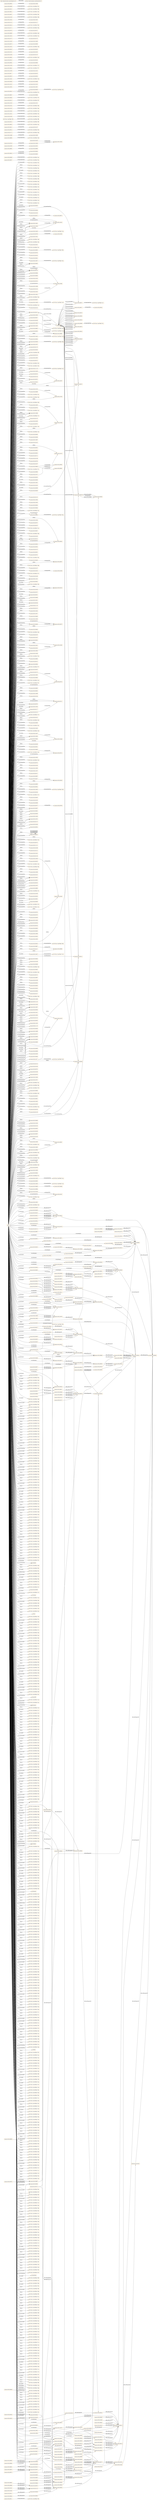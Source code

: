 digraph ar2dtool_diagram { 
rankdir=LR;
size="1501"
node [shape = rectangle, color="orange"]; "resource:SIO_000511" "resource:SIO_000520" "4972370e:174e37f9e2f:-7f3a" "resource:SIO_000554" "4972370e:174e37f9e2f:-7cea" "resource:SIO_000344" "resource:SIO_001265" "4972370e:174e37f9e2f:-7eec" "resource:SIO_000806" "resource:SIO_000112" "resource:SIO_000072" "resource:SIO_000452" "resource:SIO_010001" "resource:SIO_010010" "resource:SIO_010009" "resource:SIO_010341" "4972370e:174e37f9e2f:-7ea8" "4972370e:174e37f9e2f:-7e9e" "resource:SIO_001001" "4972370e:174e37f9e2f:-7dcc" "resource:SIO_010456" "resource:SIO_000750" "resource:SIO_000256" "resource:SIO_000431" "resource:SIO_000758" "resource:SIO_000391" "4972370e:174e37f9e2f:-7f48" "resource:SIO_000692" "resource:SIO_000402" "resource:SIO_001091" "resource:SIO_010336" "resource:SIO_000776" "resource:SIO_000494" "resource:SIO_000056" "resource:SIO_010530" "resource:SIO_001014" "resource:SIO_001405" "resource:SIO_000016" "resource:SIO_000092" "4972370e:174e37f9e2f:-7e6f" "resource:SIO_010368" "resource:SIO_001216" "resource:SIO_010289" "resource:SIO_010416" "4972370e:174e37f9e2f:-7dbe" "resource:SIO_010048" "resource:SIO_010057" "4972370e:174e37f9e2f:-7dea" "resource:SIO_000167" "resource:SIO_000314" "resource:SIO_010375" "4972370e:174e37f9e2f:-7ca2" "resource:SIO_001232" "resource:SIO_000962" "resource:SIO_010464" "resource:SIO_010295" "resource:SIO_000417" "resource:SIO_000106" "resource:SIO_000720" "resource:SIO_010450" "resource:SIO_010458" "resource:SIO_000532" "resource:SIO_000708" "resource:SIO_000070" "resource:SIO_000404" "resource:SIO_010346" "resource:SIO_010075" "resource:SIO_001176" "resource:SIO_000185" "4972370e:174e37f9e2f:-7ff0" "resource:SIO_001224" "resource:SIO_010035" "resource:SIO_000715" "4972370e:174e37f9e2f:-7d52" "4972370e:174e37f9e2f:-7d02" "resource:SIO_010362" "resource:SIO_001210" "resource:SIO_001197" "resource:SIO_000116" "resource:SIO_001218" "resource:SIO_000810" "resource:SIO_000125" "resource:SIO_000701" "resource:SIO_000076" "resource:SIO_000456" "resource:SIO_010442" "4972370e:174e37f9e2f:-7ffc" "resource:SIO_000268" "resource:SIO_000499" "4972370e:174e37f9e2f:-7fac" "4972370e:174e37f9e2f:-7daf" "resource:SIO_001010" "4972370e:174e37f9e2f:-7d58" "resource:SIO_011126" "resource:SIO_000754" "4972370e:174e37f9e2f:-7ce3" "resource:SIO_010008" "4972370e:174e37f9e2f:-7c7f" "resource:SIO_001135" "resource:SIO_001095" "resource:SIO_000089" "resource:SIO_001008" "resource:SIO_010455" "resource:SIO_000722" "resource:SIO_001045" "4972370e:174e37f9e2f:-7c99" "resource:SIO_010462" "4972370e:174e37f9e2f:-7ce9" "resource:SIO_001353" "4972370e:174e37f9e2f:-7d85" "4972370e:174e37f9e2f:-7fda" "resource:SIO_010101" "4972370e:174e37f9e2f:-7f97" "4972370e:174e37f9e2f:-7f2f" "resource:SIO_000036" "resource:SIO_000647" "resource:SIO_000538" "resource:SIO_010497" "resource:SIO_001291" "resource:SIO_010783" "resource:SIO_000458" "resource:SIO_001174" "resource:SIO_000913" "resource:SIO_000915" "4972370e:174e37f9e2f:-7e0f" "resource:SIO_000613" "resource:SIO_000713" "resource:SIO_001188" "resource:SIO_000756" "resource:SIO_001297" "resource:SIO_010047" "resource:SIO_000123" "resource:SIO_000074" "4972370e:174e37f9e2f:-7f7c" "resource:SIO_000083" "resource:SIO_010448" "resource:SIO_010533" "4972370e:174e37f9e2f:-7f5d" "resource:SIO_000468" "resource:SIO_000014" "resource:SIO_000516" "resource:SIO_001093" "resource:SIO_000500" "resource:SIO_010051" "resource:SIO_001043" "resource:SIO_000508" "resource:SIO_000429" "resource:SIO_000809" "resource:SIO_010432" "resource:SIO_010782" "resource:SIO_000960" "resource:SIO_001132" "resource:SIO_010004" "resource:SIO_000524" "resource:SIO_000550" "resource:SIO_010020" "resource:SIO_000034" "resource:SIO_000434" "4972370e:174e37f9e2f:-7e2c" "resource:SIO_000577" "resource:SIO_000005" "resource:SIO_010309" "resource:SIO_010344" "resource:SIO_000747" "resource:SIO_000279" "resource:SIO_000441" "4972370e:174e37f9e2f:-7c70" "4972370e:174e37f9e2f:-7e1e" "resource:SIO_000327" "resource:SIO_000462" "resource:SIO_000143" "4972370e:174e37f9e2f:-7db4" "resource:SIO_001295" "resource:SIO_000114" "4972370e:174e37f9e2f:-7e43" "resource:SIO_000454" "4972370e:174e37f9e2f:-7fb6" "resource:SIO_000052" "resource:SIO_010378" "resource:SIO_000353" "resource:SIO_001370" "resource:SIO_001269" "resource:SIO_000012" "resource:SIO_000752" "4972370e:174e37f9e2f:-7d63" "4972370e:174e37f9e2f:-7fd2" "resource:SIO_000555" "4972370e:174e37f9e2f:-7d84" "resource:SIO_001107" "4972370e:174e37f9e2f:-7d3c" "resource:SIO_001301" "resource:SIO_001035" "4972370e:174e37f9e2f:-7d77" "resource:SIO_001266" "resource:SIO_011001" "resource:SIO_000541" "4972370e:174e37f9e2f:-7f36" "resource:SIO_000270" "resource:SIO_000318" "resource:SIO_000549" "resource:SIO_001071" "4972370e:174e37f9e2f:-7cb8" "resource:SIO_000512" "resource:SIO_000579" "resource:SIO_010460" "resource:SIO_000638" "resource:SIO_010011" "resource:SIO_001273" "resource:SIO_010410" "resource:SIO_000609" "4972370e:174e37f9e2f:-7cbc" "resource:SIO_000148" "resource:SIO_011118" "resource:SIO_001213" "4972370e:174e37f9e2f:-7ec7" "resource:SIO_000704" "resource:SIO_010342" "resource:SIO_010071" "resource:SIO_000460" "resource:SIO_010039" "resource:SIO_000257" "resource:SIO_000805" "resource:SIO_010337" "resource:SIO_000664" "4972370e:174e37f9e2f:-7dab" "resource:SIO_001233" "resource:SIO_001375" "resource:SIO_001267" "resource:SIO_000261" "resource:SIO_010058" "resource:SIO_010451" "resource:SIO_001041" "4972370e:174e37f9e2f:-7d6a" "resource:SIO_010459" "resource:SIO_000807" "resource:SIO_010358" "4972370e:174e37f9e2f:-7f43" "resource:SIO_000963" "resource:SIO_010780" "resource:SIO_000113" "resource:SIO_000004" "4972370e:174e37f9e2f:-7f77" "4972370e:174e37f9e2f:-7f6e" "resource:SIO_000370" "resource:SIO_010296" "resource:SIO_010002" "resource:SIO_000405" "resource:SIO_000440" "4972370e:174e37f9e2f:-7e1d" "resource:SIO_000448" "4972370e:174e37f9e2f:-7f57" "resource:SIO_000721" "4972370e:174e37f9e2f:-7f93" "resource:SIO_000751" "resource:SIO_000902" "resource:SIO_000432" "resource:SIO_010096" "resource:SIO_001294" "resource:SIO_001211" "resource:SIO_000702" "resource:SIO_010334" "resource:SIO_001177" "resource:SIO_000269" "4972370e:174e37f9e2f:-7c79" "resource:SIO_001015" "4972370e:174e37f9e2f:-7e62" "resource:SIO_000390" "4972370e:174e37f9e2f:-7fe3" "resource:SIO_010443" "4972370e:174e37f9e2f:-7e3d" "resource:SIO_000457" "resource:SIO_010043" "resource:SIO_001090" "resource:SIO_000505" "resource:SIO_001046" "resource:SIO_000168" "resource:SIO_000321" "resource:SIO_001116" "resource:SIO_010376" "resource:SIO_010424" "resource:SIO_000965" "resource:SIO_000418" "4972370e:174e37f9e2f:-7f27" "4972370e:174e37f9e2f:-7eb2" "resource:SIO_001009" "resource:SIO_010056" "4972370e:174e37f9e2f:-7e54" "resource:SIO_000723" "resource:SIO_001264" "resource:SIO_010090" "resource:SIO_011007" "resource:SIO_000111" "4972370e:174e37f9e2f:-7c93" "resource:SIO_000097" "resource:SIO_010463" "resource:SIO_010000" "resource:SIO_000903" "resource:SIO_000614" "resource:SIO_000640" "resource:SIO_000146" "resource:SIO_000648" "4972370e:174e37f9e2f:-7d6e" "4972370e:174e37f9e2f:-7e75" "resource:SIO_000430" "resource:SIO_001292" "resource:SIO_000289" "resource:SIO_000707" "resource:SIO_000337" "resource:SIO_000401" "resource:SIO_000459" "resource:SIO_000523" "resource:SIO_010340" "resource:SIO_010074" "resource:SIO_001175" "resource:SIO_001040" "resource:SIO_000914" "resource:SIO_000275" "resource:SIO_000675" "4972370e:174e37f9e2f:-7d10" "resource:SIO_000784" "resource:SIO_000714" "resource:SIO_011121" "resource:SIO_001298" "resource:SIO_001215" "resource:SIO_010288" "resource:SIO_010415" "resource:SIO_001136" "resource:SIO_000342" "4972370e:174e37f9e2f:-7d9b" "resource:SIO_000376" "4972370e:174e37f9e2f:-7e59" "4972370e:174e37f9e2f:-7fb2" "4972370e:174e37f9e2f:-7fc1" "resource:SIO_000166" "resource:SIO_010508" "resource:SIO_001231" "resource:SIO_000015" "resource:SIO_000580" "resource:SIO_000091" "4972370e:174e37f9e2f:-7ca9" "resource:SIO_000150" "resource:SIO_010076" "resource:SIO_000995" "resource:SIO_001270" "4972370e:174e37f9e2f:-7cf1" "resource:SIO_000307" "4972370e:174e37f9e2f:-7e16" "resource:SIO_001094" "resource:SIO_000559" "resource:SIO_000501" "resource:SIO_000509" "4972370e:174e37f9e2f:-7f05" "resource:SIO_001262" "4972370e:174e37f9e2f:-7d73" "4972370e:174e37f9e2f:-7e7b" "resource:SIO_010457" "resource:SIO_000762" "resource:SIO_001074" "resource:SIO_000539" "resource:SIO_000961" "4972370e:174e37f9e2f:-7cb4" "resource:SIO_010005" "resource:SIO_010345" "resource:SIO_000328" "4972370e:174e37f9e2f:-7cc8" "4972370e:174e37f9e2f:-7c9a" "resource:SIO_010100" "resource:SIO_000463" "resource:SIO_000144" "resource:SIO_000035" "resource:SIO_000435" "resource:SIO_010094" "resource:SIO_000395" "resource:SIO_010029" "resource:SIO_000578" "resource:SIO_000115" "resource:SIO_001217" "resource:SIO_000006" "resource:SIO_000124" "resource:SIO_000626" "resource:SIO_001289" "resource:SIO_000498" "4972370e:174e37f9e2f:-7e4f" "resource:SIO_000131" "resource:SIO_000653" "4972370e:174e37f9e2f:-7dda" "resource:SIO_000753" "resource:SIO_000997" "resource:SIO_001296" "resource:SIO_001209" "resource:SIO_000333" "resource:SIO_000455" "4972370e:174e37f9e2f:-7cd5" "resource:SIO_000503" "4972370e:174e37f9e2f:-7edd" "4972370e:174e37f9e2f:-7f1b" "resource:SIO_000162" "resource:SIO_000284" "resource:SIO_001227" "4972370e:174e37f9e2f:-7d28" "resource:SIO_010038" "resource:SIO_000354" "resource:SIO_011125" "4972370e:174e37f9e2f:-7e6c" "resource:SIO_010299" "resource:SIO_010007" "resource:SIO_000556" "resource:SIO_010411" "resource:SIO_010310" "resource:SIO_010054" "resource:SIO_001145" "resource:SIO_001302" "resource:SIO_000592" "resource:SIO_011002" "resource:SIO_011119" "resource:SIO_000428" "resource:SIO_000437" "resource:SIO_010099" "resource:SIO_001072" "resource:SIO_000069" "resource:SIO_000000" "resource:SIO_000400" "resource:SIO_000967" "resource:SIO_010461" "resource:SIO_000639" "resource:SIO_001274" "resource:SIO_000396" "resource:SIO_001003" "resource:SIO_000564" "resource:SIO_000719" "resource:SIO_000612" "resource:SIO_000258" "resource:SIO_001214" "resource:SIO_001290" "resource:SIO_000755" "resource:SIO_001336" "resource:SIO_000705" "resource:SIO_000694" "resource:SIO_010046" "resource:SIO_000122" "resource:SIO_001038" "resource:SIO_010072" "4972370e:174e37f9e2f:-7cbf" "4972370e:174e37f9e2f:-7da1" "4972370e:174e37f9e2f:-7dfa" "4972370e:174e37f9e2f:-7d7d" "resource:SIO_010532" "resource:SIO_000959" "4972370e:174e37f9e2f:-7c9e" "4972370e:174e37f9e2f:-7f8f" "4972370e:174e37f9e2f:-7e65" "resource:SIO_000476" "resource:SIO_000651" "resource:SIO_010025" "resource:SIO_001050" "4972370e:174e37f9e2f:-7d1e" "resource:SIO_000794" "resource:SIO_001139" "resource:SIO_000073" "4972370e:174e37f9e2f:-7f60" "resource:SIO_000453" "resource:SIO_000340" "resource:SIO_010447" "resource:SIO_010059" "resource:SIO_000483" "resource:SIO_010506" "resource:SIO_000319" "resource:SIO_001234" "resource:SIO_000262" "4972370e:174e37f9e2f:-7c61" "resource:SIO_000449" "resource:SIO_000108" "resource:SIO_010052" "resource:SIO_000507" "resource:SIO_001260" "resource:SIO_000808" "resource:SIO_010359" "resource:SIO_010423" "resource:SIO_000589" "4972370e:174e37f9e2f:-7cb2" "resource:SIO_000017" "resource:SIO_010003" "4972370e:174e37f9e2f:-7f15" "resource:SIO_010343" "resource:SIO_000562" "4972370e:174e37f9e2f:-7de2" "resource:SIO_000142" "resource:SIO_000433" "resource:SIO_000469" "4972370e:174e37f9e2f:-7f9b" "4972370e:174e37f9e2f:-7ed5" "4972370e:174e37f9e2f:-7cfd" "resource:SIO_000078" "4972370e:174e37f9e2f:-7c8f" "resource:SIO_010044" "4972370e:174e37f9e2f:-7e92" "4972370e:174e37f9e2f:-7ff8" "resource:SIO_000780" "resource:SIO_010030" "resource:SIO_000616" "4972370e:174e37f9e2f:-7f72" "resource:SIO_000966" "resource:SIO_000302" "resource:SIO_010363" "resource:SIO_010284" "resource:SIO_000080" "resource:SIO_000984" "resource:SIO_001047" "4972370e:174e37f9e2f:-7f1e" "4972370e:174e37f9e2f:-7da5" "4972370e:174e37f9e2f:-7cce" "resource:SIO_001117" "resource:SIO_010377" "resource:SIO_010091" "4972370e:174e37f9e2f:-7e26" "resource:SIO_010425" ; /*classes style*/
	"resource:SIO_010009" -> "resource:SIO_010010" [ label = "owl:disjointWith" ];
	"resource:SIO_001098" -> "resource:SIO_000272" [ label = "rdfs:subPropertyOf" ];
	"resource:SIO_010462" -> "resource:SIO_010463" [ label = "owl:disjointWith" ];
	"resource:SIO_001279" -> "resource:SIO_000008" [ label = "rdfs:subPropertyOf" ];
	"resource:SIO_010377" -> "resource:SIO_010378" [ label = "owl:disjointWith" ];
	"resource:SIO_010377" -> "4972370e:174e37f9e2f:-7cbf" [ label = "owl:equivalentClass" ];
	"resource:SIO_000232" -> "resource:SIO_000062" [ label = "rdfs:subPropertyOf" ];
	"resource:SIO_000805" -> "resource:SIO_000806" [ label = "owl:disjointWith" ];
	"resource:SIO_010432" -> "4972370e:174e37f9e2f:-7cb4" [ label = "owl:equivalentClass" ];
	"resource:SIO_000202" -> "resource:SIO_000145" [ label = "rdfs:subPropertyOf" ];
	"resource:SIO_000093" -> "resource:SIO_000068" [ label = "rdfs:subPropertyOf" ];
	"resource:SIO_001280" -> "resource:SIO_000011" [ label = "rdfs:subPropertyOf" ];
	"resource:SIO_000274" -> "resource:SIO_000497" [ label = "rdfs:subPropertyOf" ];
	"resource:SIO_000274" -> "resource:SIO_000244" [ label = "rdfs:subPropertyOf" ];
	"resource:SIO_001008" -> "4972370e:174e37f9e2f:-7e16" [ label = "owl:equivalentClass" ];
	"resource:SIO_000455" -> "resource:SIO_000458" [ label = "owl:disjointWith" ];
	"resource:SIO_000455" -> "4972370e:174e37f9e2f:-7f1e" [ label = "owl:equivalentClass" ];
	"resource:SIO_000063" -> "resource:SIO_000062" [ label = "rdfs:subPropertyOf" ];
	"resource:SIO_010082" -> "resource:SIO_010078" [ label = "rdfs:subPropertyOf" ];
	"resource:SIO_000244" -> "resource:SIO_000352" [ label = "rdfs:subPropertyOf" ];
	"resource:SIO_000636" -> "resource:SIO_000352" [ label = "rdfs:subPropertyOf" ];
	"resource:SIO_000425" -> "resource:SIO_000001" [ label = "rdfs:subPropertyOf" ];
	"resource:SIO_000214" -> "resource:SIO_000425" [ label = "rdfs:subPropertyOf" ];
	"resource:SIO_000793" -> "resource:SIO_000687" [ label = "rdfs:subPropertyOf" ];
	"resource:SIO_001401" -> "resource:SIO_001154" [ label = "rdfs:subPropertyOf" ];
	"resource:SIO_000974" -> "resource:SIO_000053" [ label = "rdfs:subPropertyOf" ];
	"resource:SIO_000497" -> "resource:SIO_000272" [ label = "rdfs:subPropertyOf" ];
	"resource:SIO_010782" -> "resource:SIO_010783" [ label = "owl:disjointWith" ];
	"resource:SIO_000286" -> "resource:SIO_000497" [ label = "rdfs:subPropertyOf" ];
	"resource:SIO_000552" -> "resource:SIO_000230" [ label = "rdfs:subPropertyOf" ];
	"resource:SIO_001262" -> "4972370e:174e37f9e2f:-7d85" [ label = "owl:equivalentClass" ];
	"resource:SIO_000341" -> "resource:SIO_000425" [ label = "rdfs:subPropertyOf" ];
	"resource:SIO_000733" -> "resource:SIO_000737" [ label = "rdfs:subPropertyOf" ];
	"resource:SIO_000437" -> "4972370e:174e37f9e2f:-7f3a" [ label = "owl:equivalentClass" ];
	"resource:SIO_010456" -> "4972370e:174e37f9e2f:-7c9a" [ label = "owl:equivalentClass" ];
	"resource:SIO_000311" -> "resource:SIO_000232" [ label = "rdfs:subPropertyOf" ];
	"resource:SIO_000226" -> "resource:SIO_000236" [ label = "rdfs:subPropertyOf" ];
	"resource:SIO_000775" -> "resource:SIO_000773" [ label = "rdfs:subPropertyOf" ];
	"resource:SIO_000268" -> "4972370e:174e37f9e2f:-7f6e" [ label = "owl:equivalentClass" ];
	"resource:SIO_000142" -> "resource:SIO_000143" [ label = "owl:disjointWith" ];
	"resource:SIO_000449" -> "resource:SIO_000468" [ label = "owl:disjointWith" ];
	"resource:SIO_000323" -> "resource:SIO_000128" [ label = "rdfs:subPropertyOf" ];
	"resource:SIO_001159" -> "resource:SIO_000062" [ label = "rdfs:subPropertyOf" ];
	"resource:SIO_000208" -> "resource:SIO_000773" [ label = "rdfs:subPropertyOf" ];
	"resource:SIO_000365" -> "resource:SIO_000219" [ label = "rdfs:subPropertyOf" ];
	"resource:SIO_000631" -> "resource:SIO_000628" [ label = "rdfs:subPropertyOf" ];
	"resource:SIO_000420" -> "resource:SIO_000425" [ label = "rdfs:subPropertyOf" ];
	"resource:SIO_000335" -> "resource:SIO_000652" [ label = "rdfs:subPropertyOf" ];
	"resource:SIO_000335" -> "resource:SIO_000293" [ label = "rdfs:subPropertyOf" ];
	"resource:SIO_000124" -> "4972370e:174e37f9e2f:-7f93" [ label = "owl:equivalentClass" ];
	"resource:SIO_001045" -> "4972370e:174e37f9e2f:-7e0f" [ label = "owl:equivalentClass" ];
	"resource:SIO_010058" -> "resource:SIO_010059" [ label = "owl:disjointWith" ];
	"resource:SIO_000673" -> "resource:SIO_000671" [ label = "rdfs:subPropertyOf" ];
	"resource:SIO_000462" -> "resource:SIO_000463" [ label = "owl:disjointWith" ];
	"resource:SIO_000251" -> "resource:SIO_000249" [ label = "rdfs:subPropertyOf" ];
	"resource:SIO_000643" -> "resource:SIO_000224" [ label = "rdfs:subPropertyOf" ];
	"resource:SIO_000558" -> "resource:SIO_010302" [ label = "rdfs:subPropertyOf" ];
	"resource:SIO_001353" -> "4972370e:174e37f9e2f:-7d6e" [ label = "owl:equivalentClass" ];
	"resource:SIO_000221" -> "resource:SIO_000008" [ label = "rdfs:subPropertyOf" ];
	"resource:SIO_010336" -> "resource:SIO_010337" [ label = "owl:disjointWith" ];
	"resource:SIO_000709" -> "resource:SIO_000001" [ label = "rdfs:subPropertyOf" ];
	"resource:SIO_000293" -> "resource:SIO_000203" [ label = "rdfs:subPropertyOf" ];
	"resource:SIO_011126" -> "4972370e:174e37f9e2f:-7c61" [ label = "owl:equivalentClass" ];
	"resource:SIO_000655" -> "resource:SIO_000294" [ label = "rdfs:subPropertyOf" ];
	"resource:SIO_000052" -> "4972370e:174e37f9e2f:-7fda" [ label = "owl:equivalentClass" ];
	"resource:SIO_000710" -> "resource:SIO_000709" [ label = "rdfs:subPropertyOf" ];
	"resource:SIO_000233" -> "resource:SIO_000011" [ label = "rdfs:subPropertyOf" ];
	"resource:SIO_001154" -> "resource:SIO_000294" [ label = "rdfs:subPropertyOf" ];
	"resource:SIO_000203" -> "resource:SIO_000322" [ label = "rdfs:subPropertyOf" ];
	"resource:SIO_000697" -> "resource:SIO_000709" [ label = "rdfs:subPropertyOf" ];
	"resource:SIO_001009" -> "resource:SIO_001010" [ label = "owl:disjointWith" ];
	"resource:SIO_010083" -> "resource:SIO_010079" [ label = "rdfs:subPropertyOf" ];
	"resource:SIO_000064" -> "resource:SIO_000219" [ label = "rdfs:subPropertyOf" ];
	"resource:SIO_000456" -> "resource:SIO_000457" [ label = "owl:disjointWith" ];
	"resource:SIO_000245" -> "resource:SIO_000294" [ label = "rdfs:subPropertyOf" ];
	"resource:SIO_000511" -> "4972370e:174e37f9e2f:-7f05" [ label = "owl:equivalentClass" ];
	"resource:SIO_000426" -> "resource:SIO_000425" [ label = "rdfs:subPropertyOf" ];
	"resource:SIO_000215" -> "resource:SIO_000011" [ label = "rdfs:subPropertyOf" ];
	"resource:SIO_001402" -> "resource:SIO_001154" [ label = "rdfs:subPropertyOf" ];
	"resource:SIO_000975" -> "resource:SIO_000093" [ label = "rdfs:subPropertyOf" ];
	"resource:SIO_000679" -> "resource:SIO_000054" [ label = "rdfs:subPropertyOf" ];
	"resource:SIO_000553" -> "resource:SIO_000231" [ label = "rdfs:subPropertyOf" ];
	"resource:SIO_000342" -> "4972370e:174e37f9e2f:-7f48" [ label = "owl:equivalentClass" ];
	"resource:SIO_000734" -> "resource:SIO_000699" [ label = "rdfs:subPropertyOf" ];
	"resource:SIO_000257" -> "resource:SIO_000258" [ label = "owl:disjointWith" ];
	"resource:SIO_000131" -> "resource:SIO_001197" [ label = "owl:disjointWith" ];
	"resource:SIO_000523" -> "resource:SIO_000524" [ label = "owl:disjointWith" ];
	"resource:SIO_010457" -> "4972370e:174e37f9e2f:-7c93" [ label = "owl:equivalentClass" ];
	"resource:SIO_000312" -> "resource:SIO_000229" [ label = "rdfs:subPropertyOf" ];
	"resource:SIO_000704" -> "resource:SIO_000721" [ label = "owl:disjointWith" ];
	"resource:SIO_000227" -> "resource:SIO_000643" [ label = "rdfs:subPropertyOf" ];
	"resource:SIO_000680" -> "resource:SIO_000679" [ label = "rdfs:subPropertyOf" ];
	"resource:SIO_010005" -> "resource:SIO_010047" [ label = "owl:disjointWith" ];
	"resource:SIO_000269" -> "resource:SIO_000270" [ label = "owl:disjointWith" ];
	"resource:SIO_010288" -> "resource:SIO_010289" [ label = "owl:disjointWith" ];
	"resource:SIO_000324" -> "resource:SIO_000202" [ label = "rdfs:subPropertyOf" ];
	"resource:SIO_010343" -> "4972370e:174e37f9e2f:-7cea" [ label = "owl:equivalentClass" ];
	"resource:SIO_000692" -> "resource:SIO_000694" [ label = "owl:disjointWith" ];
	"resource:SIO_000028" -> "resource:SIO_000145" [ label = "rdfs:subPropertyOf" ];
	"resource:SIO_000209" -> "resource:SIO_000773" [ label = "rdfs:subPropertyOf" ];
	"resource:SIO_000577" -> "resource:SIO_000578" [ label = "owl:disjointWith" ];
	"resource:SIO_000758" -> "resource:SIO_001093" [ label = "owl:disjointWith" ];
	"resource:SIO_000240" -> "resource:SIO_000203" [ label = "rdfs:subPropertyOf" ];
	"resource:SIO_000632" -> "resource:SIO_000210" [ label = "rdfs:subPropertyOf" ];
	"resource:SIO_000421" -> "resource:SIO_000425" [ label = "rdfs:subPropertyOf" ];
	"resource:SIO_000210" -> "resource:SIO_000628" [ label = "rdfs:subPropertyOf" ];
	"resource:SIO_000125" -> "4972370e:174e37f9e2f:-7f8f" [ label = "owl:equivalentClass" ];
	"resource:SIO_001046" -> "resource:SIO_001047" [ label = "owl:disjointWith" ];
	"resource:SIO_010410" -> "4972370e:174e37f9e2f:-7cbc" [ label = "owl:equivalentClass" ];
	"resource:SIO_000970" -> "resource:SIO_000975" [ label = "rdfs:subPropertyOf" ];
	"resource:SIO_001101" -> "resource:SIO_000709" [ label = "rdfs:subPropertyOf" ];
	"resource:SIO_000674" -> "resource:SIO_000672" [ label = "rdfs:subPropertyOf" ];
	"resource:SIO_000589" -> "4972370e:174e37f9e2f:-7eec" [ label = "owl:equivalentClass" ];
	"http://semanticscience.org/ontology/sio.owl" -> "http://creativecommons.org/licenses/by/4.0/" [ label = "terms:license" ];
	"resource:SIO_000252" -> "resource:SIO_000212" [ label = "rdfs:subPropertyOf" ];
	"resource:SIO_000644" -> "resource:SIO_000223" [ label = "rdfs:subPropertyOf" ];
	"resource:SIO_001269" -> "resource:SIO_001270" [ label = "owl:disjointWith" ];
	"resource:SIO_000222" -> "resource:SIO_000011" [ label = "rdfs:subPropertyOf" ];
	"resource:SIO_000011" -> "resource:SIO_000001" [ label = "rdfs:subPropertyOf" ];
	"resource:SIO_000318" -> "resource:SIO_000319" [ label = "owl:disjointWith" ];
	"resource:SIO_000294" -> "resource:SIO_000243" [ label = "rdfs:subPropertyOf" ];
	"resource:SIO_010000" -> "4972370e:174e37f9e2f:-7d63" [ label = "owl:equivalentClass" ];
	"resource:SIO_001209" -> "4972370e:174e37f9e2f:-7d9b" [ label = "owl:equivalentClass" ];
	"resource:SIO_000656" -> "resource:SIO_000655" [ label = "rdfs:subPropertyOf" ];
	"resource:SIO_000053" -> "resource:SIO_000028" [ label = "rdfs:subPropertyOf" ];
	"resource:SIO_000234" -> "resource:SIO_000008" [ label = "rdfs:subPropertyOf" ];
	"resource:SIO_001155" -> "resource:SIO_000352" [ label = "rdfs:subPropertyOf" ];
	"resource:SIO_000807" -> "resource:SIO_000808" [ label = "owl:disjointWith" ];
	"resource:SIO_001210" -> "resource:SIO_001211" [ label = "owl:disjointWith" ];
	"resource:SIO_000204" -> "resource:SIO_000322" [ label = "rdfs:subPropertyOf" ];
	"resource:SIO_000095" -> "resource:SIO_000011" [ label = "rdfs:subPropertyOf" ];
	"resource:SIO_000668" -> "resource:SIO_000628" [ label = "rdfs:subPropertyOf" ];
	"resource:SIO_010295" -> "resource:SIO_010296" [ label = "owl:disjointWith" ];
	"resource:SIO_000246" -> "resource:SIO_000245" [ label = "rdfs:subPropertyOf" ];
	"resource:SIO_000427" -> "resource:SIO_000424" [ label = "rdfs:subPropertyOf" ];
	"resource:SIO_000216" -> "resource:SIO_000008" [ label = "rdfs:subPropertyOf" ];
	"resource:SIO_001403" -> "resource:SIO_000001" [ label = "rdfs:subPropertyOf" ];
	"resource:SIO_000005" -> "resource:SIO_000340" [ label = "owl:disjointWith" ];
	"resource:SIO_000288" -> "resource:SIO_000203" [ label = "rdfs:subPropertyOf" ];
	"resource:SIO_000554" -> "resource:SIO_000555" [ label = "owl:disjointWith" ];
	"resource:SIO_000469" -> "4972370e:174e37f9e2f:-7f15" [ label = "owl:equivalentClass" ];
	"resource:SIO_010362" -> "4972370e:174e37f9e2f:-7cce" [ label = "owl:equivalentClass" ];
	"resource:SIO_000735" -> "resource:SIO_000733" [ label = "rdfs:subPropertyOf" ];
	"resource:SIO_000132" -> "resource:SIO_000322" [ label = "rdfs:subPropertyOf" ];
	"resource:SIO_010458" -> "4972370e:174e37f9e2f:-7c8f" [ label = "owl:equivalentClass" ];
	"resource:SIO_000313" -> "resource:SIO_000310" [ label = "rdfs:subPropertyOf" ];
	"resource:SIO_000892" -> "resource:SIO_000212" [ label = "rdfs:subPropertyOf" ];
	"resource:SIO_000228" -> "resource:SIO_000644" [ label = "rdfs:subPropertyOf" ];
	"resource:SIO_000681" -> "resource:SIO_000679" [ label = "rdfs:subPropertyOf" ];
	"resource:SIO_000017" -> "resource:SIO_000354" [ label = "owl:disjointWith" ];
	"resource:SIO_010302" -> "resource:SIO_000272" [ label = "rdfs:subPropertyOf" ];
	"resource:SIO_000089" -> "4972370e:174e37f9e2f:-7fc1" [ label = "owl:equivalentClass" ];
	"resource:SIO_000440" -> "4972370e:174e37f9e2f:-7f2f" [ label = "owl:equivalentClass" ];
	"resource:SIO_000355" -> "resource:SIO_000229" [ label = "rdfs:subPropertyOf" ];
	"resource:SIO_000059" -> "resource:SIO_000008" [ label = "rdfs:subPropertyOf" ];
	"resource:SIO_010078" -> "resource:SIO_000338" [ label = "rdfs:subPropertyOf" ];
	"resource:SIO_000325" -> "4972370e:174e37f9e2f:-7ff4" [ label = "owl:propertyChainAxiom" ];
	"resource:SIO_000325" -> "resource:SIO_000322" [ label = "rdfs:subPropertyOf" ];
	"resource:SIO_001035" -> "resource:SIO_001038" [ label = "owl:disjointWith" ];
	"resource:SIO_000029" -> "resource:SIO_000096" [ label = "rdfs:subPropertyOf" ];
	"resource:SIO_001301" -> "resource:SIO_001302" [ label = "owl:disjointWith" ];
	"resource:SIO_010048" -> "resource:SIO_010052" [ label = "owl:disjointWith" ];
	"resource:SIO_000482" -> "resource:SIO_000283" [ label = "rdfs:subPropertyOf" ];
	"resource:SIO_000060" -> "resource:SIO_000205" [ label = "rdfs:subPropertyOf" ];
	"resource:SIO_000452" -> "resource:SIO_000454" [ label = "owl:disjointWith" ];
	"resource:SIO_000452" -> "resource:SIO_000453" [ label = "owl:disjointWith" ];
	"resource:SIO_000241" -> "resource:SIO_000652" [ label = "rdfs:subPropertyOf" ];
	"resource:SIO_000241" -> "resource:SIO_000211" [ label = "rdfs:subPropertyOf" ];
	"resource:SIO_000633" -> "resource:SIO_000205" [ label = "rdfs:subPropertyOf" ];
	"resource:SIO_000422" -> "resource:SIO_000283" [ label = "rdfs:subPropertyOf" ];
	"resource:SIO_000211" -> "resource:SIO_000203" [ label = "rdfs:subPropertyOf" ];
	"resource:SIO_000971" -> "resource:SIO_000974" [ label = "rdfs:subPropertyOf" ];
	"resource:SIO_000307" -> "4972370e:174e37f9e2f:-7f60" [ label = "owl:equivalentClass" ];
	"resource:SIO_000283" -> "resource:SIO_000272" [ label = "rdfs:subPropertyOf" ];
	"resource:SIO_000675" -> "4972370e:174e37f9e2f:-7ec7" [ label = "owl:equivalentClass" ];
	"resource:SIO_000072" -> "resource:SIO_000073" [ label = "owl:disjointWith" ];
	"resource:SIO_000253" -> "resource:SIO_000008" [ label = "rdfs:subPropertyOf" ];
	"resource:SIO_001174" -> "4972370e:174e37f9e2f:-7dbe" [ label = "owl:equivalentClass" ];
	"resource:SIO_000223" -> "resource:SIO_000008" [ label = "rdfs:subPropertyOf" ];
	"resource:SIO_010423" -> "4972370e:174e37f9e2f:-7cb8" [ label = "owl:equivalentClass" ];
	"resource:SIO_000772" -> "resource:SIO_000631" [ label = "rdfs:subPropertyOf" ];
	"resource:SIO_000687" -> "resource:SIO_000322" [ label = "rdfs:subPropertyOf" ];
	"resource:SIO_001090" -> "resource:SIO_001091" [ label = "owl:disjointWith" ];
	"resource:SIO_000657" -> "resource:SIO_000352" [ label = "rdfs:subPropertyOf" ];
	"resource:SIO_000054" -> "resource:SIO_000053" [ label = "rdfs:subPropertyOf" ];
	"resource:SIO_000235" -> "resource:SIO_000586" [ label = "rdfs:subPropertyOf" ];
	"resource:SIO_001156" -> "resource:SIO_000294" [ label = "rdfs:subPropertyOf" ];
	"resource:SIO_001156" -> "resource:SIO_000229" [ label = "rdfs:subPropertyOf" ];
	"resource:SIO_000205" -> "resource:SIO_000212" [ label = "rdfs:subPropertyOf" ];
	"resource:SIO_000784" -> "resource:SIO_010048" [ label = "owl:disjointWith" ];
	"resource:SIO_000699" -> "resource:SIO_000737" [ label = "rdfs:subPropertyOf" ];
	"resource:SIO_000965" -> "4972370e:174e37f9e2f:-7e43" [ label = "owl:equivalentClass" ];
	"resource:SIO_000096" -> "resource:SIO_000093" [ label = "rdfs:subPropertyOf" ];
	"resource:SIO_000362" -> "resource:SIO_000008" [ label = "rdfs:subPropertyOf" ];
	"resource:SIO_000277" -> "resource:SIO_000631" [ label = "rdfs:subPropertyOf" ];
	"resource:SIO_000066" -> "resource:SIO_000253" [ label = "rdfs:subPropertyOf" ];
	"resource:SIO_000458" -> "4972370e:174e37f9e2f:-7f1b" [ label = "owl:equivalentClass" ];
	"resource:SIO_000332" -> "resource:SIO_000563" [ label = "rdfs:subPropertyOf" ];
	"resource:SIO_000247" -> "resource:SIO_000244" [ label = "rdfs:subPropertyOf" ];
	"resource:SIO_000905" -> "resource:SIO_000291" [ label = "rdfs:subPropertyOf" ];
	"resource:SIO_010532" -> "resource:SIO_010533" [ label = "owl:disjointWith" ];
	"resource:SIO_010447" -> "resource:SIO_010448" [ label = "owl:disjointWith" ];
	"resource:SIO_000217" -> "resource:SIO_000223" [ label = "rdfs:subPropertyOf" ];
	"resource:SIO_000609" -> "4972370e:174e37f9e2f:-7edd" [ label = "owl:equivalentClass" ];
	"resource:SIO_001404" -> "resource:SIO_001403" [ label = "rdfs:subPropertyOf" ];
	"resource:SIO_000640" -> "resource:SIO_000751" [ label = "owl:disjointWith" ];
	"resource:SIO_010363" -> "4972370e:174e37f9e2f:-7cc8" [ label = "owl:equivalentClass" ];
	"resource:SIO_000736" -> "resource:SIO_000001" [ label = "rdfs:subPropertyOf" ];
	"resource:SIO_010459" -> "resource:SIO_010460" [ label = "owl:disjointWith" ];
	"resource:SIO_000314" -> "4972370e:174e37f9e2f:-7f5d" [ label = "owl:equivalentClass" ];
	"resource:SIO_000229" -> "resource:SIO_000132" [ label = "rdfs:subPropertyOf" ];
	"resource:SIO_000682" -> "resource:SIO_000029" [ label = "rdfs:subPropertyOf" ];
	"resource:SIO_000652" -> "resource:SIO_000203" [ label = "rdfs:subPropertyOf" ];
	"resource:SIO_001096" -> "resource:SIO_000272" [ label = "rdfs:subPropertyOf" ];
	"resource:SIO_000441" -> "4972370e:174e37f9e2f:-7f27" [ label = "owl:equivalentClass" ];
	"resource:SIO_010375" -> "resource:SIO_010376" [ label = "owl:disjointWith" ];
	"resource:SIO_000356" -> "resource:SIO_000062" [ label = "rdfs:subPropertyOf" ];
	"resource:SIO_001277" -> "resource:SIO_000628" [ label = "rdfs:subPropertyOf" ];
	"resource:SIO_000230" -> "resource:SIO_000132" [ label = "rdfs:subPropertyOf" ];
	"resource:SIO_000145" -> "resource:SIO_000322" [ label = "rdfs:subPropertyOf" ];
	"resource:SIO_010079" -> "resource:SIO_000339" [ label = "rdfs:subPropertyOf" ];
	"resource:SIO_000960" -> "resource:SIO_000962" [ label = "owl:disjointWith" ];
	"resource:SIO_000960" -> "resource:SIO_000961" [ label = "owl:disjointWith" ];
	"resource:SIO_000272" -> "resource:SIO_000736" [ label = "rdfs:subPropertyOf" ];
	"resource:SIO_000579" -> "resource:SIO_000580" [ label = "owl:disjointWith" ];
	"resource:SIO_000061" -> "resource:SIO_000322" [ label = "rdfs:subPropertyOf" ];
	"resource:SIO_010080" -> "resource:SIO_010078" [ label = "rdfs:subPropertyOf" ];
	"resource:SIO_000242" -> "resource:SIO_000652" [ label = "rdfs:subPropertyOf" ];
	"resource:SIO_000242" -> "resource:SIO_000240" [ label = "rdfs:subPropertyOf" ];
	"resource:SIO_000634" -> "resource:SIO_000558" [ label = "rdfs:subPropertyOf" ];
	"resource:SIO_000900" -> "resource:SIO_000216" [ label = "rdfs:subPropertyOf" ];
	"resource:SIO_000549" -> "resource:SIO_000550" [ label = "owl:disjointWith" ];
	"resource:SIO_010442" -> "4972370e:174e37f9e2f:-7ca9" [ label = "owl:equivalentClass" ];
	"resource:SIO_000338" -> "resource:SIO_000563" [ label = "rdfs:subPropertyOf" ];
	"resource:SIO_000338" -> "resource:SIO_000243" [ label = "rdfs:subPropertyOf" ];
	"resource:SIO_000212" -> "resource:SIO_000001" [ label = "rdfs:subPropertyOf" ];
	"resource:SIO_000972" -> "resource:SIO_000974" [ label = "rdfs:subPropertyOf" ];
	"resource:SIO_000495" -> "resource:SIO_000272" [ label = "rdfs:subPropertyOf" ];
	"resource:SIO_010780" -> "4972370e:174e37f9e2f:-7c70" [ label = "owl:equivalentClass" ];
	"resource:SIO_000254" -> "resource:SIO_000011" [ label = "rdfs:subPropertyOf" ];
	"resource:SIO_000646" -> "resource:SIO_000643" [ label = "rdfs:subPropertyOf" ];
	"resource:SIO_000224" -> "resource:SIO_000011" [ label = "rdfs:subPropertyOf" ];
	"resource:SIO_000139" -> "resource:SIO_000132" [ label = "rdfs:subPropertyOf" ];
	"resource:SIO_010424" -> "resource:SIO_010425" [ label = "owl:disjointWith" ];
	"resource:SIO_000773" -> "resource:SIO_000252" [ label = "rdfs:subPropertyOf" ];
	"resource:SIO_000562" -> "resource:SIO_010284" [ label = "owl:disjointWith" ];
	"resource:SIO_000477" -> "resource:SIO_000422" [ label = "rdfs:subPropertyOf" ];
	"resource:SIO_010309" -> "resource:SIO_010310" [ label = "owl:disjointWith" ];
	"resource:SIO_000658" -> "resource:SIO_000657" [ label = "rdfs:subPropertyOf" ];
	"resource:SIO_001242" -> "resource:SIO_000736" [ label = "rdfs:subPropertyOf" ];
	"resource:SIO_001157" -> "resource:SIO_000352" [ label = "rdfs:subPropertyOf" ];
	"resource:SIO_000236" -> "resource:SIO_000646" [ label = "rdfs:subPropertyOf" ];
	"resource:SIO_000628" -> "resource:SIO_000001" [ label = "rdfs:subPropertyOf" ];
	"resource:SIO_000809" -> "4972370e:174e37f9e2f:-7e6f" [ label = "owl:equivalentClass" ];
	"resource:SIO_000206" -> "resource:SIO_000772" [ label = "rdfs:subPropertyOf" ];
	"resource:SIO_000966" -> "resource:SIO_000967" [ label = "owl:disjointWith" ];
	"resource:SIO_000363" -> "resource:SIO_000011" [ label = "rdfs:subPropertyOf" ];
	"resource:SIO_000278" -> "resource:SIO_000252" [ label = "rdfs:subPropertyOf" ];
	"resource:SIO_000810" -> "4972370e:174e37f9e2f:-7e6c" [ label = "owl:equivalentClass" ];
	"resource:SIO_000248" -> "resource:SIO_000352" [ label = "rdfs:subPropertyOf" ];
	"resource:SIO_000122" -> "4972370e:174e37f9e2f:-7f9b" [ label = "owl:equivalentClass" ];
	"resource:SIO_000490" -> "resource:SIO_000482" [ label = "rdfs:subPropertyOf" ];
	"resource:SIO_000218" -> "resource:SIO_000224" [ label = "rdfs:subPropertyOf" ];
	"resource:SIO_000671" -> "resource:SIO_000008" [ label = "rdfs:subPropertyOf" ];
	"resource:SIO_001405" -> "resource:SIO_010052" [ label = "owl:disjointWith" ];
	"resource:SIO_000586" -> "resource:SIO_000644" [ label = "rdfs:subPropertyOf" ];
	"resource:SIO_000641" -> "resource:SIO_000008" [ label = "rdfs:subPropertyOf" ];
	"resource:SIO_000737" -> "resource:SIO_000736" [ label = "rdfs:subPropertyOf" ];
	"resource:SIO_000707" -> "resource:SIO_000708" [ label = "owl:disjointWith" ];
	"resource:SIO_000291" -> "resource:SIO_000230" [ label = "rdfs:subPropertyOf" ];
	"resource:SIO_000080" -> "resource:SIO_000448" [ label = "owl:disjointWith" ];
	"resource:SIO_001097" -> "resource:SIO_000272" [ label = "rdfs:subPropertyOf" ];
	"resource:SIO_010461" -> "resource:SIO_010464" [ label = "owl:disjointWith" ];
	"resource:SIO_001278" -> "resource:SIO_000628" [ label = "rdfs:subPropertyOf" ];
	"resource:SIO_000749" -> "resource:SIO_000737" [ label = "rdfs:subPropertyOf" ];
	"resource:SIO_000231" -> "resource:SIO_000062" [ label = "rdfs:subPropertyOf" ];
	"resource:SIO_000020" -> "resource:SIO_000210" [ label = "rdfs:subPropertyOf" ];
	"resource:SIO_010346" -> "4972370e:174e37f9e2f:-7cd5" [ label = "owl:equivalentClass" ];
	"resource:SIO_000719" -> "resource:SIO_000720" [ label = "owl:disjointWith" ];
	"resource:SIO_000092" -> "4972370e:174e37f9e2f:-7fb6" [ label = "owl:equivalentClass" ];
	"resource:SIO_000484" -> "resource:SIO_000482" [ label = "rdfs:subPropertyOf" ];
	"resource:SIO_000273" -> "resource:SIO_000053" [ label = "rdfs:subPropertyOf" ];
	"resource:SIO_000062" -> "resource:SIO_000322" [ label = "rdfs:subPropertyOf" ];
	"resource:SIO_010081" -> "resource:SIO_010079" [ label = "rdfs:subPropertyOf" ];
	"resource:SIO_001375" -> "4972370e:174e37f9e2f:-7d6a" [ label = "owl:equivalentClass" ];
	"resource:SIO_000369" -> "resource:SIO_000273" [ label = "rdfs:subPropertyOf" ];
	"resource:SIO_000243" -> "resource:SIO_000322" [ label = "rdfs:subPropertyOf" ];
	"resource:SIO_000635" -> "resource:SIO_000294" [ label = "rdfs:subPropertyOf" ];
	"resource:SIO_000901" -> "resource:SIO_000215" [ label = "rdfs:subPropertyOf" ];
	"resource:SIO_000424" -> "resource:SIO_000283" [ label = "rdfs:subPropertyOf" ];
	"resource:SIO_000339" -> "resource:SIO_000557" [ label = "rdfs:subPropertyOf" ];
	"resource:SIO_000339" -> "resource:SIO_000243" [ label = "rdfs:subPropertyOf" ];
	"resource:SIO_000213" -> "resource:SIO_000425" [ label = "rdfs:subPropertyOf" ];
	"resource:SIO_000128" -> "resource:SIO_000061" [ label = "rdfs:subPropertyOf" ];
	"resource:SIO_000973" -> "resource:SIO_000975" [ label = "rdfs:subPropertyOf" ];
	"resource:SIO_000496" -> "resource:SIO_000495" [ label = "rdfs:subPropertyOf" ];
	"resource:SIO_000255" -> "resource:SIO_000008" [ label = "rdfs:subPropertyOf" ];
	"resource:SIO_000647" -> "resource:SIO_000648" [ label = "owl:disjointWith" ];
	"resource:SIO_010455" -> "4972370e:174e37f9e2f:-7c9e" [ label = "owl:equivalentClass" ];
	"resource:SIO_000310" -> "resource:SIO_000093" [ label = "rdfs:subPropertyOf" ];
	"resource:SIO_000225" -> "resource:SIO_000235" [ label = "rdfs:subPropertyOf" ];
	"resource:SIO_000774" -> "resource:SIO_000772" [ label = "rdfs:subPropertyOf" ];
	"resource:SIO_001116" -> "resource:SIO_001117" [ label = "owl:disjointWith" ];
	"resource:SIO_000563" -> "resource:SIO_000628" [ label = "rdfs:subPropertyOf" ];
	"resource:SIO_000352" -> "resource:SIO_000243" [ label = "rdfs:subPropertyOf" ];
	"resource:SIO_001273" -> "resource:SIO_001274" [ label = "owl:disjointWith" ];
	"resource:SIO_000322" -> "resource:SIO_000001" [ label = "rdfs:subPropertyOf" ];
	"resource:SIO_001158" -> "resource:SIO_000229" [ label = "rdfs:subPropertyOf" ];
	"resource:SIO_000629" -> "resource:SIO_000557" [ label = "rdfs:subPropertyOf" ];
	"resource:SIO_000207" -> "resource:SIO_000772" [ label = "rdfs:subPropertyOf" ];
	"resource:SIO_010100" -> "resource:SIO_010101" [ label = "owl:disjointWith" ];
	"resource:SIO_000364" -> "resource:SIO_000253" [ label = "rdfs:subPropertyOf" ];
	"resource:SIO_000630" -> "resource:SIO_010302" [ label = "rdfs:subPropertyOf" ];
	"resource:SIO_000068" -> "resource:SIO_000061" [ label = "rdfs:subPropertyOf" ];
	"resource:SIO_000334" -> "resource:SIO_000652" [ label = "rdfs:subPropertyOf" ];
	"resource:SIO_000334" -> "resource:SIO_000288" [ label = "rdfs:subPropertyOf" ];
	"resource:SIO_000249" -> "resource:SIO_000294" [ label = "rdfs:subPropertyOf" ];
	"resource:SIO_000123" -> "4972370e:174e37f9e2f:-7f97" [ label = "owl:equivalentClass" ];
	"resource:SIO_010057" -> "4972370e:174e37f9e2f:-7d3c" [ label = "owl:equivalentClass" ];
	"resource:SIO_000491" -> "resource:SIO_000482" [ label = "rdfs:subPropertyOf" ];
	"resource:SIO_000219" -> "resource:SIO_000011" [ label = "rdfs:subPropertyOf" ];
	"resource:SIO_000672" -> "resource:SIO_000011" [ label = "rdfs:subPropertyOf" ];
	"resource:SIO_000008" -> "resource:SIO_000001" [ label = "rdfs:subPropertyOf" ];
	"resource:SIO_000250" -> "resource:SIO_000248" [ label = "rdfs:subPropertyOf" ];
	"resource:SIO_000642" -> "resource:SIO_000011" [ label = "rdfs:subPropertyOf" ];
	"resource:SIO_000557" -> "resource:SIO_000212" [ label = "rdfs:subPropertyOf" ];
	"resource:SIO_000738" -> "resource:SIO_000737" [ label = "rdfs:subPropertyOf" ];
	"resource:SIO_000612" -> "4972370e:174e37f9e2f:-7ed5" [ label = "owl:equivalentClass" ];
	"NULL" -> "4972370e:174e37f9e2f:-7fac" [ label = "owl:someValuesFrom" ];
	"NULL" -> "resource:SIO_000498" [ label = "rdf:first" ];
	"NULL" -> "resource:SIO_000070" [ label = "rdf:first" ];
	"NULL" -> "4972370e:174e37f9e2f:-7f34" [ label = "rdf:rest" ];
	"NULL" -> "4972370e:174e37f9e2f:-7e6b" [ label = "owl:unionOf" ];
	"NULL" -> "resource:SIO_000776" [ label = "owl:someValuesFrom" ];
	"NULL" -> "4972370e:174e37f9e2f:-7c3a" [ label = "rdf:rest" ];
	"NULL" -> "resource:SIO_000115" [ label = "rdf:first" ];
	"NULL" -> "resource:SIO_000613" [ label = "owl:someValuesFrom" ];
	"NULL" -> "4972370e:174e37f9e2f:-7e15" [ label = "owl:unionOf" ];
	"NULL" -> "resource:SIO_000146" [ label = "owl:someValuesFrom" ];
	"NULL" -> "4972370e:174e37f9e2f:-7ed2" [ label = "rdf:rest" ];
	"NULL" -> "resource:SIO_000072" [ label = "owl:someValuesFrom" ];
	"NULL" -> "4972370e:174e37f9e2f:-7da8" [ label = "rdf:rest" ];
	"NULL" -> "4972370e:174e37f9e2f:-7ffb" [ label = "owl:unionOf" ];
	"NULL" -> "resource:SIO_000059" [ label = "owl:onProperty" ];
	"NULL" -> "4972370e:174e37f9e2f:-7f9a" [ label = "owl:intersectionOf" ];
	"NULL" -> "resource:SIO_010344" [ label = "owl:someValuesFrom" ];
	"NULL" -> "4972370e:174e37f9e2f:-7f02" [ label = "rdf:rest" ];
	"NULL" -> "resource:SIO_001217" [ label = "rdf:first" ];
	"NULL" -> "4972370e:174e37f9e2f:-7df8" [ label = "rdf:rest" ];
	"NULL" -> "4972370e:174e37f9e2f:-7c96" [ label = "rdf:rest" ];
	"NULL" -> "resource:SIO_001177" [ label = "owl:someValuesFrom" ];
	"NULL" -> "4972370e:174e37f9e2f:-7c57" [ label = "rdf:rest" ];
	"NULL" -> "4972370e:174e37f9e2f:-7dda" [ label = "owl:someValuesFrom" ];
	"NULL" -> "4972370e:174e37f9e2f:-7d2c" [ label = "owl:intersectionOf" ];
	"NULL" -> "resource:SIO_011007" [ label = "owl:someValuesFrom" ];
	"NULL" -> "resource:SIO_000210" [ label = "owl:onProperty" ];
	"NULL" -> "4972370e:174e37f9e2f:-7d72" [ label = "owl:intersectionOf" ];
	"NULL" -> "4972370e:174e37f9e2f:-7ccb" [ label = "rdf:rest" ];
	"NULL" -> "4972370e:174e37f9e2f:-7c29" [ label = "rdf:rest" ];
	"NULL" -> "resource:SIO_010450" [ label = "owl:someValuesFrom" ];
	"NULL" -> "resource:SIO_000433" [ label = "rdf:first" ];
	"NULL" -> "resource:SIO_000268" [ label = "owl:someValuesFrom" ];
	"NULL" -> "4972370e:174e37f9e2f:-7e62" [ label = "rdf:first" ];
	"NULL" -> "resource:SIO_010375" [ label = "rdf:first" ];
	"NULL" -> "4972370e:174e37f9e2f:-7d4f" [ label = "rdf:rest" ];
	"NULL" -> "4972370e:174e37f9e2f:-7c36" [ label = "rdf:rest" ];
	"NULL" -> "resource:SIO_000499" [ label = "owl:someValuesFrom" ];
	"NULL" -> "resource:SIO_000006" [ label = "rdf:first" ];
	"NULL" -> "resource:SIO_000456" [ label = "rdf:first" ];
	"NULL" -> "resource:SIO_000272" [ label = "owl:onProperty" ];
	"NULL" -> "4972370e:174e37f9e2f:-7c08" [ label = "rdf:rest" ];
	"NULL" -> "4972370e:174e37f9e2f:-7cb2" [ label = "rdf:first" ];
	"NULL" -> "4972370e:174e37f9e2f:-7c43" [ label = "rdf:rest" ];
	"NULL" -> "4972370e:174e37f9e2f:-7c04" [ label = "rdf:rest" ];
	"NULL" -> "resource:SIO_000069" [ label = "owl:someValuesFrom" ];
	"NULL" -> "4972370e:174e37f9e2f:-7d2a" [ label = "rdf:rest" ];
	"NULL" -> "4972370e:174e37f9e2f:-7f7b" [ label = "owl:intersectionOf" ];
	"NULL" -> "resource:SIO_000096" [ label = "owl:onProperty" ];
	"NULL" -> "resource:SIO_000434" [ label = "rdf:first" ];
	"NULL" -> "4972370e:174e37f9e2f:-7d7a" [ label = "rdf:rest" ];
	"NULL" -> "resource:SIO_010079" [ label = "owl:onProperty" ];
	"NULL" -> "resource:SIO_000214" [ label = "owl:onProperty" ];
	"NULL" -> "resource:SIO_010376" [ label = "rdf:first" ];
	"NULL" -> "4972370e:174e37f9e2f:-7dde" [ label = "owl:someValuesFrom" ];
	"NULL" -> "4972370e:174e37f9e2f:-7cfd" [ label = "owl:someValuesFrom" ];
	"NULL" -> "4972370e:174e37f9e2f:-7da0" [ label = "owl:intersectionOf" ];
	"NULL" -> "resource:SIO_010094" [ label = "owl:someValuesFrom" ];
	"NULL" -> "resource:SIO_010010" [ label = "owl:onClass" ];
	"NULL" -> "resource:SIO_010463" [ label = "rdf:first" ];
	"NULL" -> "4972370e:174e37f9e2f:-7f14" [ label = "owl:intersectionOf" ];
	"NULL" -> "resource:SIO_000808" [ label = "rdf:first" ];
	"NULL" -> "resource:SIO_001047" [ label = "rdf:first" ];
	"NULL" -> "4972370e:174e37f9e2f:-7fcf" [ label = "rdf:rest" ];
	"NULL" -> "resource:SIO_010358" [ label = "rdf:first" ];
	"NULL" -> "resource:SIO_010008" [ label = "owl:someValuesFrom" ];
	"NULL" -> "4972370e:174e37f9e2f:-7c6e" [ label = "rdf:rest" ];
	"NULL" -> "resource:SIO_000261" [ label = "owl:someValuesFrom" ];
	"NULL" -> "4972370e:174e37f9e2f:-7cd8" [ label = "owl:intersectionOf" ];
	"NULL" -> "4972370e:174e37f9e2f:-7f79" [ label = "rdf:rest" ];
	"NULL" -> "resource:SIO_001050" [ label = "owl:someValuesFrom" ];
	"NULL" -> "resource:SIO_000635" [ label = "owl:onProperty" ];
	"NULL" -> "resource:SIO_000035" [ label = "rdf:first" ];
	"NULL" -> "4972370e:174e37f9e2f:-7ce3" [ label = "owl:someValuesFrom" ];
	"NULL" -> "4972370e:174e37f9e2f:-7dcb" [ label = "owl:intersectionOf" ];
	"NULL" -> "resource:SIO_000355" [ label = "owl:onProperty" ];
	"NULL" -> "4972370e:174e37f9e2f:-7f96" [ label = "owl:intersectionOf" ];
	"NULL" -> "resource:SIO_000325" [ label = "rdf:first" ];
	"NULL" -> "resource:SIO_001234" [ label = "owl:someValuesFrom" ];
	"NULL" -> "4972370e:174e37f9e2f:-7faa" [ label = "rdf:rest" ];
	"NULL" -> "4972370e:174e37f9e2f:-7ea7" [ label = "owl:intersectionOf" ];
	"NULL" -> "resource:SIO_000707" [ label = "owl:someValuesFrom" ];
	"NULL" -> "resource:SIO_010464" [ label = "rdf:first" ];
	"NULL" -> "4972370e:174e37f9e2f:-7c0e" [ label = "rdf:rest" ];
	"NULL" -> "resource:SIO_001215" [ label = "rdf:first" ];
	"NULL" -> "4972370e:174e37f9e2f:-7f19" [ label = "rdf:rest" ];
	"NULL" -> "resource:SIO_011119" [ label = "owl:someValuesFrom" ];
	"NULL" -> "4972370e:174e37f9e2f:-7c8e" [ label = "owl:intersectionOf" ];
	"NULL" -> "resource:SIO_000273" [ label = "owl:onProperty" ];
	"NULL" -> "resource:SIO_000915" [ label = "rdf:first" ];
	"NULL" -> "4972370e:174e37f9e2f:-7c1b" [ label = "rdf:rest" ];
	"NULL" -> "4972370e:174e37f9e2f:-7e64" [ label = "owl:intersectionOf" ];
	"NULL" -> "4972370e:174e37f9e2f:-7ca8" [ label = "owl:unionOf" ];
	"NULL" -> "resource:SIO_000312" [ label = "owl:onProperty" ];
	"NULL" -> "4972370e:174e37f9e2f:-7e0e" [ label = "owl:unionOf" ];
	"NULL" -> "resource:SIO_000333" [ label = "rdf:first" ];
	"NULL" -> "resource:SIO_001227" [ label = "owl:someValuesFrom" ];
	"NULL" -> "4972370e:174e37f9e2f:-7f22" [ label = "rdf:rest" ];
	"NULL" -> "4972370e:174e37f9e2f:-7ddc" [ label = "rdf:first" ];
	"NULL" -> "4972370e:174e37f9e2f:-7c3c" [ label = "owl:members" ];
	"NULL" -> "4972370e:174e37f9e2f:-7cde" [ label = "rdf:rest" ];
	"NULL" -> "4972370e:174e37f9e2f:-7e00" [ label = "owl:intersectionOf" ];
	"NULL" -> "4972370e:174e37f9e2f:-7dd9" [ label = "owl:intersectionOf" ];
	"NULL" -> "resource:SIO_001003" [ label = "owl:someValuesFrom" ];
	"NULL" -> "4972370e:174e37f9e2f:-7c84" [ label = "rdf:rest" ];
	"NULL" -> "4972370e:174e37f9e2f:-7fd2" [ label = "owl:someValuesFrom" ];
	"NULL" -> "resource:SIO_000762" [ label = "owl:someValuesFrom" ];
	"NULL" -> "4972370e:174e37f9e2f:-7c17" [ label = "rdf:rest" ];
	"NULL" -> "4972370e:174e37f9e2f:-7da1" [ label = "owl:someValuesFrom" ];
	"NULL" -> "resource:SIO_000256" [ label = "owl:someValuesFrom" ];
	"NULL" -> "4972370e:174e37f9e2f:-7dfa" [ label = "owl:someValuesFrom" ];
	"NULL" -> "resource:SIO_010296" [ label = "rdf:first" ];
	"NULL" -> "resource:SIO_000115" [ label = "owl:someValuesFrom" ];
	"NULL" -> "4972370e:174e37f9e2f:-7eda" [ label = "rdf:rest" ];
	"NULL" -> "resource:SIO_000671" [ label = "owl:onProperty" ];
	"NULL" -> "resource:SIO_000755" [ label = "owl:someValuesFrom" ];
	"NULL" -> "resource:SIO_000402" [ label = "owl:onClass" ];
	"NULL" -> "resource:SIO_000341" [ label = "owl:onProperty" ];
	"NULL" -> "4972370e:174e37f9e2f:-7f5e" [ label = "rdf:rest" ];
	"NULL" -> "4972370e:174e37f9e2f:-7d10" [ label = "owl:someValuesFrom" ];
	"NULL" -> "resource:SIO_000501" [ label = "owl:onClass" ];
	"NULL" -> "4972370e:174e37f9e2f:-7c31" [ label = "rdf:rest" ];
	"NULL" -> "4972370e:174e37f9e2f:-7e45" [ label = "rdf:rest" ];
	"NULL" -> "resource:SIO_010450" [ label = "rdf:first" ];
	"NULL" -> "4972370e:174e37f9e2f:-7f2c" [ label = "rdf:rest" ];
	"NULL" -> "4972370e:174e37f9e2f:-7fb0" [ label = "rdf:rest" ];
	"NULL" -> "resource:SIO_000507" [ label = "owl:allValuesFrom" ];
	"NULL" -> "resource:SIO_000113" [ label = "owl:someValuesFrom" ];
	"NULL" -> "resource:SIO_010038" [ label = "owl:someValuesFrom" ];
	"NULL" -> "4972370e:174e37f9e2f:-7d78" [ label = "rdf:rest" ];
	"NULL" -> "4972370e:174e37f9e2f:-7dcc" [ label = "owl:someValuesFrom" ];
	"NULL" -> "4972370e:174e37f9e2f:-7ce9" [ label = "rdf:first" ];
	"NULL" -> "resource:SIO_010008" [ label = "owl:onClass" ];
	"NULL" -> "resource:SIO_010001" [ label = "owl:onClass" ];
	"NULL" -> "4972370e:174e37f9e2f:-7da5" [ label = "owl:someValuesFrom" ];
	"NULL" -> "4972370e:174e37f9e2f:-7fd1" [ label = "owl:intersectionOf" ];
	"NULL" -> "resource:SIO_000723" [ label = "owl:someValuesFrom" ];
	"NULL" -> "resource:SIO_000097" [ label = "owl:someValuesFrom" ];
	"NULL" -> "4972370e:174e37f9e2f:-7d73" [ label = "owl:someValuesFrom" ];
	"NULL" -> "resource:SIO_000006" [ label = "owl:someValuesFrom" ];
	"NULL" -> "resource:SIO_001265" [ label = "rdf:first" ];
	"NULL" -> "resource:SIO_001211" [ label = "owl:someValuesFrom" ];
	"NULL" -> "resource:SIO_000291" [ label = "owl:onProperty" ];
	"NULL" -> "4972370e:174e37f9e2f:-7c9b" [ label = "rdf:rest" ];
	"NULL" -> "resource:SIO_010001" [ label = "rdf:first" ];
	"NULL" -> "resource:SIO_000675" [ label = "owl:someValuesFrom" ];
	"NULL" -> "4972370e:174e37f9e2f:-7ce4" [ label = "rdf:rest" ];
	"NULL" -> "resource:SIO_000015" [ label = "rdf:first" ];
	"NULL" -> "resource:SIO_000036" [ label = "owl:someValuesFrom" ];
	"NULL" -> "4972370e:174e37f9e2f:-7f67" [ label = "rdf:rest" ];
	"NULL" -> "4972370e:174e37f9e2f:-7fca" [ label = "rdf:rest" ];
	"NULL" -> "4972370e:174e37f9e2f:-7e7b" [ label = "owl:someValuesFrom" ];
	"NULL" -> "4972370e:174e37f9e2f:-7c2e" [ label = "rdf:rest" ];
	"NULL" -> "4972370e:174e37f9e2f:-7f72" [ label = "owl:someValuesFrom" ];
	"NULL" -> "resource:SIO_000106" [ label = "owl:someValuesFrom" ];
	"NULL" -> "resource:SIO_000004" [ label = "owl:someValuesFrom" ];
	"NULL" -> "4972370e:174e37f9e2f:-7f74" [ label = "rdf:rest" ];
	"NULL" -> "resource:SIO_000984" [ label = "rdf:first" ];
	"NULL" -> "resource:SIO_000752" [ label = "owl:someValuesFrom" ];
	"NULL" -> "4972370e:174e37f9e2f:-7c3b" [ label = "rdf:rest" ];
	"NULL" -> "4972370e:174e37f9e2f:-7f51" [ label = "owl:intersectionOf" ];
	"NULL" -> "resource:SIO_000370" [ label = "owl:allValuesFrom" ];
	"NULL" -> "xsd:double" [ label = "owl:onDatatype" ];
	"NULL" -> "resource:SIO_001266" [ label = "rdf:first" ];
	"NULL" -> "4972370e:174e37f9e2f:-7e9b" [ label = "rdf:rest" ];
	"NULL" -> "4972370e:174e37f9e2f:-7f03" [ label = "rdf:rest" ];
	"NULL" -> "resource:SIO_010002" [ label = "rdf:first" ];
	"NULL" -> "4972370e:174e37f9e2f:-7fb1" [ label = "owl:unionOf" ];
	"NULL" -> "resource:SIO_000966" [ label = "rdf:first" ];
	"NULL" -> "resource:SIO_000400" [ label = "rdf:first" ];
	"NULL" -> "4972370e:174e37f9e2f:-7ddd" [ label = "owl:withRestrictions" ];
	"NULL" -> "4972370e:174e37f9e2f:-7c78" [ label = "owl:intersectionOf" ];
	"NULL" -> "resource:SIO_010080" [ label = "owl:onProperty" ];
	"NULL" -> "4972370e:174e37f9e2f:-7f56" [ label = "owl:unionOf" ];
	"NULL" -> "resource:SIO_010342" [ label = "rdf:first" ];
	"NULL" -> "resource:SIO_000776" [ label = "rdf:first" ];
	"NULL" -> "4972370e:174e37f9e2f:-7cfc" [ label = "owl:intersectionOf" ];
	"NULL" -> "4972370e:174e37f9e2f:-7e2a" [ label = "rdf:rest" ];
	"NULL" -> "resource:SIO_000228" [ label = "owl:onProperty" ];
	"NULL" -> "4972370e:174e37f9e2f:-7dc7" [ label = "rdf:rest" ];
	"NULL" -> "resource:SIO_000310" [ label = "owl:onProperty" ];
	"NULL" -> "resource:SIO_000300" [ label = "owl:onProperty" ];
	"NULL" -> "resource:SIO_001294" [ label = "rdf:first" ];
	"NULL" -> "4972370e:174e37f9e2f:-7c15" [ label = "owl:members" ];
	"NULL" -> "resource:SIO_000720" [ label = "owl:someValuesFrom" ];
	"NULL" -> "resource:SIO_000427" [ label = "owl:onProperty" ];
	"NULL" -> "resource:SIO_010099" [ label = "owl:someValuesFrom" ];
	"NULL" -> "resource:SIO_010051" [ label = "rdf:first" ];
	"NULL" -> "xsd:string" [ label = "owl:someValuesFrom" ];
	"NULL" -> "resource:SIO_010416" [ label = "owl:someValuesFrom" ];
	"NULL" -> "4972370e:174e37f9e2f:-7c44" [ label = "rdf:rest" ];
	"NULL" -> "4972370e:174e37f9e2f:-7bff" [ label = "rdf:rest" ];
	"NULL" -> "4972370e:174e37f9e2f:-7e58" [ label = "owl:intersectionOf" ];
	"NULL" -> "4972370e:174e37f9e2f:-7dab" [ label = "owl:someValuesFrom" ];
	"NULL" -> "4972370e:174e37f9e2f:-7ff5" [ label = "rdf:rest" ];
	"NULL" -> "resource:SIO_000111" [ label = "rdf:first" ];
	"NULL" -> "resource:SIO_000167" [ label = "rdf:first" ];
	"NULL" -> "4972370e:174e37f9e2f:-7c09" [ label = "rdf:rest" ];
	"NULL" -> "4972370e:174e37f9e2f:-7da2" [ label = "rdf:rest" ];
	"NULL" -> "resource:SIO_000641" [ label = "owl:onProperty" ];
	"NULL" -> "resource:SIO_000713" [ label = "owl:someValuesFrom" ];
	"NULL" -> "rdf:nil" [ label = "rdf:rest" ];
	"NULL" -> "4972370e:174e37f9e2f:-7d52" [ label = "owl:someValuesFrom" ];
	"NULL" -> "4972370e:174e37f9e2f:-7c90" [ label = "rdf:rest" ];
	"NULL" -> "4972370e:174e37f9e2f:-7f7e" [ label = "rdf:rest" ];
	"NULL" -> "4972370e:174e37f9e2f:-7dd2" [ label = "owl:intersectionOf" ];
	"NULL" -> "4972370e:174e37f9e2f:-7ce7" [ label = "owl:unionOf" ];
	"NULL" -> "resource:SIO_001040" [ label = "owl:someValuesFrom" ];
	"NULL" -> "4972370e:174e37f9e2f:-7c12" [ label = "rdf:rest" ];
	"NULL" -> "resource:SIO_010464" [ label = "owl:someValuesFrom" ];
	"NULL" -> "resource:SIO_000758" [ label = "owl:someValuesFrom" ];
	"NULL" -> "resource:SIO_000342" [ label = "rdf:first" ];
	"NULL" -> "4972370e:174e37f9e2f:-7e72" [ label = "rdf:rest" ];
	"NULL" -> "4972370e:174e37f9e2f:-7e6e" [ label = "owl:unionOf" ];
	"NULL" -> "resource:SIO_001231" [ label = "owl:someValuesFrom" ];
	"NULL" -> "resource:SIO_000162" [ label = "owl:someValuesFrom" ];
	"NULL" -> "resource:SIO_000702" [ label = "owl:onClass" ];
	"NULL" -> "resource:SIO_000148" [ label = "owl:someValuesFrom" ];
	"NULL" -> "resource:SIO_000362" [ label = "owl:onProperty" ];
	"NULL" -> "4972370e:174e37f9e2f:-7ee4" [ label = "owl:intersectionOf" ];
	"NULL" -> "4972370e:174e37f9e2f:-7d82" [ label = "owl:unionOf" ];
	"NULL" -> "resource:SIO_000963" [ label = "rdf:first" ];
	"NULL" -> "resource:SIO_000168" [ label = "rdf:first" ];
	"NULL" -> "4972370e:174e37f9e2f:-7dbc" [ label = "rdf:rest" ];
	"NULL" -> "resource:SIO_000091" [ label = "owl:allValuesFrom" ];
	"NULL" -> "resource:SIO_000559" [ label = "owl:someValuesFrom" ];
	"NULL" -> "resource:SIO_010448" [ label = "owl:onClass" ];
	"NULL" -> "4972370e:174e37f9e2f:-7db3" [ label = "owl:intersectionOf" ];
	"NULL" -> "4972370e:174e37f9e2f:-7c7c" [ label = "rdf:rest" ];
	"NULL" -> "resource:SIO_000370" [ label = "rdf:first" ];
	"NULL" -> "4972370e:174e37f9e2f:-7e4f" [ label = "owl:someValuesFrom" ];
	"NULL" -> "4972370e:174e37f9e2f:-7cc5" [ label = "rdf:rest" ];
	"NULL" -> "resource:SIO_000640" [ label = "owl:someValuesFrom" ];
	"NULL" -> "resource:SIO_010058" [ label = "rdf:first" ];
	"NULL" -> "4972370e:174e37f9e2f:-7ed9" [ label = "rdf:rest" ];
	"NULL" -> "resource:SIO_000092" [ label = "owl:someValuesFrom" ];
	"NULL" -> "4972370e:174e37f9e2f:-7faf" [ label = "rdf:rest" ];
	"NULL" -> "resource:SIO_000395" [ label = "owl:someValuesFrom" ];
	"NULL" -> "resource:SIO_001260" [ label = "rdf:first" ];
	"NULL" -> "resource:SIO_000638" [ label = "owl:someValuesFrom" ];
	"NULL" -> "4972370e:174e37f9e2f:-7cd2" [ label = "rdf:rest" ];
	"NULL" -> "4972370e:174e37f9e2f:-7c0f" [ label = "rdf:rest" ];
	"NULL" -> "4972370e:174e37f9e2f:-7f94" [ label = "rdf:rest" ];
	"NULL" -> "4972370e:174e37f9e2f:-7f55" [ label = "rdf:rest" ];
	"NULL" -> "resource:SIO_011002" [ label = "owl:someValuesFrom" ];
	"NULL" -> "4972370e:174e37f9e2f:-7cf0" [ label = "owl:intersectionOf" ];
	"NULL" -> "resource:SIO_000715" [ label = "owl:someValuesFrom" ];
	"NULL" -> "4972370e:174e37f9e2f:-7e84" [ label = "owl:withRestrictions" ];
	"NULL" -> "resource:SIO_000284" [ label = "owl:someValuesFrom" ];
	"NULL" -> "4972370e:174e37f9e2f:-7d3b" [ label = "owl:unionOf" ];
	"NULL" -> "resource:SIO_001210" [ label = "rdf:first" ];
	"NULL" -> "resource:SIO_000083" [ label = "owl:someValuesFrom" ];
	"NULL" -> "resource:SIO_000015" [ label = "owl:allValuesFrom" ];
	"NULL" -> "4972370e:174e37f9e2f:-7f71" [ label = "owl:intersectionOf" ];
	"NULL" -> "4972370e:174e37f9e2f:-7e7c" [ label = "rdf:rest" ];
	"NULL" -> "resource:SIO_010362" [ label = "owl:someValuesFrom" ];
	"NULL" -> "resource:SIO_010059" [ label = "rdf:first" ];
	"NULL" -> "4972370e:174e37f9e2f:-7e65" [ label = "rdf:first" ];
	"NULL" -> "4972370e:174e37f9e2f:-7f30" [ label = "rdf:rest" ];
	"NULL" -> "4972370e:174e37f9e2f:-7f68" [ label = "owl:unionOf" ];
	"NULL" -> "resource:SIO_000390" [ label = "owl:someValuesFrom" ];
	"NULL" -> "4972370e:174e37f9e2f:-7c10" [ label = "owl:members" ];
	"NULL" -> "4972370e:174e37f9e2f:-7e33" [ label = "owl:intersectionOf" ];
	"NULL" -> "4972370e:174e37f9e2f:-7d0f" [ label = "owl:intersectionOf" ];
	"NULL" -> "4972370e:174e37f9e2f:-7de7" [ label = "rdf:rest" ];
	"NULL" -> "xsd:anyURI" [ label = "owl:someValuesFrom" ];
	"NULL" -> "resource:SIO_010443" [ label = "owl:someValuesFrom" ];
	"NULL" -> "4972370e:174e37f9e2f:-7cad" [ label = "rdf:rest" ];
	"NULL" -> "resource:SIO_001210" [ label = "owl:someValuesFrom" ];
	"NULL" -> "4972370e:174e37f9e2f:-7eac" [ label = "owl:intersectionOf" ];
	"NULL" -> "rdfs:Literal" [ label = "owl:allValuesFrom" ];
	"NULL" -> "resource:SIO_010010" [ label = "rdf:first" ];
	"NULL" -> "4972370e:174e37f9e2f:-7c18" [ label = "rdf:rest" ];
	"NULL" -> "resource:SIO_001211" [ label = "rdf:first" ];
	"NULL" -> "resource:SIO_001188" [ label = "owl:someValuesFrom" ];
	"NULL" -> "resource:SIO_001267" [ label = "rdf:first" ];
	"NULL" -> "resource:SIO_000139" [ label = "owl:onProperty" ];
	"NULL" -> "resource:SIO_000805" [ label = "rdf:first" ];
	"NULL" -> "4972370e:174e37f9e2f:-7c27" [ label = "owl:members" ];
	"NULL" -> "resource:SIO_000631" [ label = "owl:onProperty" ];
	"NULL" -> "resource:SIO_000216" [ label = "owl:onProperty" ];
	"NULL" -> "4972370e:174e37f9e2f:-7e78" [ label = "rdf:rest" ];
	"NULL" -> "4972370e:174e37f9e2f:-7edb" [ label = "rdf:rest" ];
	"NULL" -> "4972370e:174e37f9e2f:-7c25" [ label = "rdf:rest" ];
	"NULL" -> "resource:SIO_000401" [ label = "owl:onClass" ];
	"NULL" -> "resource:SIO_000334" [ label = "owl:onProperty" ];
	"NULL" -> "resource:SIO_010461" [ label = "owl:someValuesFrom" ];
	"NULL" -> "resource:SIO_000967" [ label = "rdf:first" ];
	"NULL" -> "resource:SIO_000262" [ label = "rdf:first" ];
	"NULL" -> "resource:SIO_000500" [ label = "owl:onClass" ];
	"NULL" -> "4972370e:174e37f9e2f:-7c32" [ label = "rdf:rest" ];
	"NULL" -> "resource:SIO_000701" [ label = "owl:someValuesFrom" ];
	"NULL" -> "resource:SIO_000554" [ label = "rdf:first" ];
	"NULL" -> "4972370e:174e37f9e2f:-7f6c" [ label = "rdf:rest" ];
	"NULL" -> "resource:SIO_010011" [ label = "rdf:first" ];
	"NULL" -> "4972370e:174e37f9e2f:-7e18" [ label = "rdf:rest" ];
	"NULL" -> "4972370e:174e37f9e2f:-7c00" [ label = "rdf:rest" ];
	"NULL" -> "4972370e:174e37f9e2f:-7e14" [ label = "rdf:rest" ];
	"NULL" -> "4972370e:174e37f9e2f:-7e42" [ label = "owl:unionOf" ];
	"NULL" -> "resource:SIO_000279" [ label = "owl:someValuesFrom" ];
	"NULL" -> "resource:SIO_000338" [ label = "owl:onProperty" ];
	"NULL" -> "resource:SIO_000270" [ label = "rdf:first" ];
	"NULL" -> "resource:SIO_000417" [ label = "owl:allValuesFrom" ];
	"NULL" -> "resource:SIO_000420" [ label = "owl:onProperty" ];
	"NULL" -> "resource:SIO_000150" [ label = "owl:someValuesFrom" ];
	"NULL" -> "resource:SIO_010007" [ label = "owl:onClass" ];
	"NULL" -> "resource:SIO_000402" [ label = "rdf:first" ];
	"NULL" -> "resource:SIO_000404" [ label = "owl:someValuesFrom" ];
	"NULL" -> "4972370e:174e37f9e2f:-7cc7" [ label = "owl:intersectionOf" ];
	"NULL" -> "4972370e:174e37f9e2f:-7c45" [ label = "owl:members" ];
	"NULL" -> "4972370e:174e37f9e2f:-7d47" [ label = "rdf:rest" ];
	"NULL" -> "4972370e:174e37f9e2f:-7fbe" [ label = "rdf:rest" ];
	"NULL" -> "resource:SIO_000555" [ label = "rdf:first" ];
	"NULL" -> "resource:SIO_000369" [ label = "owl:onProperty" ];
	"NULL" -> "4972370e:174e37f9e2f:-7bfd" [ label = "owl:members" ];
	"NULL" -> "resource:SIO_001296" [ label = "rdf:first" ];
	"NULL" -> "resource:SIO_000302" [ label = "owl:someValuesFrom" ];
	"NULL" -> "resource:SIO_000512" [ label = "rdf:first" ];
	"NULL" -> "resource:SIO_000353" [ label = "owl:someValuesFrom" ];
	"NULL" -> "resource:SIO_000080" [ label = "owl:someValuesFrom" ];
	"NULL" -> "4972370e:174e37f9e2f:-7d61" [ label = "rdf:rest" ];
	"NULL" -> "resource:SIO_001289" [ label = "rdf:first" ];
	"NULL" -> "resource:SIO_010782" [ label = "rdf:first" ];
	"NULL" -> "resource:SIO_001047" [ label = "owl:someValuesFrom" ];
	"NULL" -> "resource:SIO_000215" [ label = "owl:onProperty" ];
	"NULL" -> "4972370e:174e37f9e2f:-7dae" [ label = "owl:intersectionOf" ];
	"NULL" -> "resource:SIO_010334" [ label = "owl:onClass" ];
	"NULL" -> "4972370e:174e37f9e2f:-7e8f" [ label = "rdf:rest" ];
	"NULL" -> "resource:SIO_010025" [ label = "rdf:first" ];
	"NULL" -> "resource:SIO_000674" [ label = "owl:onProperty" ];
	"NULL" -> "resource:SIO_000668" [ label = "owl:onProperty" ];
	"NULL" -> "resource:SIO_000328" [ label = "owl:someValuesFrom" ];
	"NULL" -> "4972370e:174e37f9e2f:-7f47" [ label = "owl:intersectionOf" ];
	"NULL" -> "resource:SIO_010046" [ label = "rdf:first" ];
	"NULL" -> "4972370e:174e37f9e2f:-7c7f" [ label = "owl:someValuesFrom" ];
	"NULL" -> "4972370e:174e37f9e2f:-7d7d" [ label = "owl:someValuesFrom" ];
	"NULL" -> "resource:SIO_001370" [ label = "owl:someValuesFrom" ];
	"NULL" -> "4972370e:174e37f9e2f:-7c0a" [ label = "rdf:rest" ];
	"NULL" -> "4972370e:174e37f9e2f:-7cff" [ label = "rdf:rest" ];
	"NULL" -> "resource:SIO_010007" [ label = "rdf:first" ];
	"NULL" -> "resource:SIO_010044" [ label = "owl:onClass" ];
	"NULL" -> "4972370e:174e37f9e2f:-7fab" [ label = "owl:unionOf" ];
	"NULL" -> "resource:SIO_010081" [ label = "owl:onProperty" ];
	"NULL" -> "resource:SIO_000750" [ label = "owl:someValuesFrom" ];
	"NULL" -> "resource:SIO_001297" [ label = "rdf:first" ];
	"NULL" -> "resource:SIO_001107" [ label = "owl:someValuesFrom" ];
	"NULL" -> "4972370e:174e37f9e2f:-7e6a" [ label = "rdf:rest" ];
	"NULL" -> "resource:SIO_001094" [ label = "rdf:first" ];
	"NULL" -> "resource:SIO_001072" [ label = "owl:someValuesFrom" ];
	"NULL" -> "4972370e:174e37f9e2f:-7e53" [ label = "owl:intersectionOf" ];
	"NULL" -> "resource:SIO_000997" [ label = "rdf:first" ];
	"NULL" -> "resource:SIO_000431" [ label = "rdf:first" ];
	"NULL" -> "resource:SIO_000063" [ label = "owl:onProperty" ];
	"NULL" -> "4972370e:174e37f9e2f:-7c2b" [ label = "owl:members" ];
	"NULL" -> "resource:SIO_010074" [ label = "rdf:first" ];
	"NULL" -> "4972370e:174e37f9e2f:-7dd5" [ label = "rdf:rest" ];
	"NULL" -> "resource:SIO_010075" [ label = "owl:someValuesFrom" ];
	"NULL" -> "4972370e:174e37f9e2f:-7cb3" [ label = "owl:intersectionOf" ];
	"NULL" -> "resource:SIO_010343" [ label = "owl:someValuesFrom" ];
	"NULL" -> "resource:SIO_010008" [ label = "rdf:first" ];
	"NULL" -> "resource:SIO_000052" [ label = "owl:someValuesFrom" ];
	"NULL" -> "4972370e:174e37f9e2f:-7f1a" [ label = "owl:unionOf" ];
	"NULL" -> "resource:SIO_010299" [ label = "owl:someValuesFrom" ];
	"NULL" -> "4972370e:174e37f9e2f:-7d6b" [ label = "rdf:rest" ];
	"NULL" -> "resource:SIO_000975" [ label = "owl:onProperty" ];
	"NULL" -> "resource:SIO_001095" [ label = "rdf:first" ];
	"NULL" -> "4972370e:174e37f9e2f:-7c13" [ label = "rdf:rest" ];
	"NULL" -> "resource:SIO_000432" [ label = "rdf:first" ];
	"NULL" -> "4972370e:174e37f9e2f:-7f8c" [ label = "rdf:rest" ];
	"NULL" -> "resource:SIO_010508" [ label = "rdf:first" ];
	"NULL" -> "4972370e:174e37f9e2f:-7e81" [ label = "rdf:first" ];
	"NULL" -> "resource:SIO_000068" [ label = "rdf:first" ];
	"NULL" -> "4972370e:174e37f9e2f:-7c7e" [ label = "owl:intersectionOf" ];
	"NULL" -> "4972370e:174e37f9e2f:-7d49" [ label = "owl:intersectionOf" ];
	"NULL" -> "4972370e:174e37f9e2f:-7f4d" [ label = "rdf:rest" ];
	"NULL" -> "resource:SIO_000212" [ label = "owl:onProperty" ];
	"NULL" -> "resource:SIO_000754" [ label = "owl:someValuesFrom" ];
	"NULL" -> "resource:SIO_010075" [ label = "rdf:first" ];
	"NULL" -> "resource:SIO_000701" [ label = "owl:onClass" ];
	"NULL" -> "resource:SIO_000512" [ label = "owl:onClass" ];
	"NULL" -> "4972370e:174e37f9e2f:-7c20" [ label = "rdf:rest" ];
	"NULL" -> "4972370e:174e37f9e2f:-7f6d" [ label = "owl:unionOf" ];
	"NULL" -> "4972370e:174e37f9e2f:-7fe3" [ label = "owl:someValuesFrom" ];
	"NULL" -> "4972370e:174e37f9e2f:-7d6d" [ label = "owl:intersectionOf" ];
	"NULL" -> "4972370e:174e37f9e2f:-7d1e" [ label = "owl:someValuesFrom" ];
	"NULL" -> "resource:SIO_010461" [ label = "rdf:first" ];
	"NULL" -> "resource:SIO_000337" [ label = "owl:someValuesFrom" ];
	"NULL" -> "resource:SIO_000005" [ label = "rdf:first" ];
	"NULL" -> "resource:SIO_000806" [ label = "rdf:first" ];
	"NULL" -> "4972370e:174e37f9e2f:-7f5a" [ label = "rdf:rest" ];
	"NULL" -> "resource:SIO_000616" [ label = "owl:someValuesFrom" ];
	"NULL" -> "4972370e:174e37f9e2f:-7e41" [ label = "rdf:rest" ];
	"NULL" -> "4972370e:174e37f9e2f:-7eeb" [ label = "owl:unionOf" ];
	"NULL" -> "resource:SIO_000132" [ label = "owl:onProperty" ];
	"NULL" -> "4972370e:174e37f9e2f:-7cb9" [ label = "rdf:rest" ];
	"NULL" -> "resource:SIO_010447" [ label = "owl:onClass" ];
	"NULL" -> "4972370e:174e37f9e2f:-7c4e" [ label = "owl:members" ];
	"NULL" -> "resource:SIO_000076" [ label = "rdf:first" ];
	"NULL" -> "4972370e:174e37f9e2f:-7d67" [ label = "rdf:rest" ];
	"NULL" -> "4972370e:174e37f9e2f:-7c1c" [ label = "owl:members" ];
	"NULL" -> "4972370e:174e37f9e2f:-7edc" [ label = "owl:unionOf" ];
	"NULL" -> "resource:SIO_000780" [ label = "rdf:first" ];
	"NULL" -> "4972370e:174e37f9e2f:-7dea" [ label = "owl:someValuesFrom" ];
	"NULL" -> "resource:SIO_010009" [ label = "owl:someValuesFrom" ];
	"NULL" -> "resource:SIO_000483" [ label = "rdf:first" ];
	"NULL" -> "4972370e:174e37f9e2f:-7d35" [ label = "rdf:rest" ];
	"NULL" -> "xsd:integer" [ label = "owl:someValuesFrom" ];
	"NULL" -> "4972370e:174e37f9e2f:-7fc0" [ label = "owl:intersectionOf" ];
	"NULL" -> "4972370e:174e37f9e2f:-7c4b" [ label = "rdf:rest" ];
	"NULL" -> "resource:SIO_010462" [ label = "rdf:first" ];
	"NULL" -> "4972370e:174e37f9e2f:-7f36" [ label = "owl:allValuesFrom" ];
	"NULL" -> "resource:SIO_000807" [ label = "rdf:first" ];
	"NULL" -> "resource:SIO_000476" [ label = "rdf:first" ];
	"NULL" -> "resource:SIO_001046" [ label = "rdf:first" ];
	"NULL" -> "4972370e:174e37f9e2f:-7c01" [ label = "owl:members" ];
	"NULL" -> "resource:SIO_000244" [ label = "owl:onProperty" ];
	"NULL" -> "4972370e:174e37f9e2f:-7ce0" [ label = "rdf:rest" ];
	"NULL" -> "resource:SIO_010007" [ label = "owl:someValuesFrom" ];
	"NULL" -> "resource:SIO_000428" [ label = "rdf:first" ];
	"NULL" -> "4972370e:174e37f9e2f:-7f28" [ label = "rdf:rest" ];
	"NULL" -> "resource:SIO_000503" [ label = "owl:someValuesFrom" ];
	"NULL" -> "resource:SIO_000995" [ label = "rdf:first" ];
	"NULL" -> "4972370e:174e37f9e2f:-7f24" [ label = "rdf:rest" ];
	"NULL" -> "4972370e:174e37f9e2f:-7ec6" [ label = "owl:intersectionOf" ];
	"NULL" -> "resource:SIO_000095" [ label = "owl:onProperty" ];
	"NULL" -> "resource:SIO_000068" [ label = "owl:onProperty" ];
	"NULL" -> "resource:SIO_000257" [ label = "rdf:first" ];
	"NULL" -> "4972370e:174e37f9e2f:-7c2a" [ label = "rdf:rest" ];
	"NULL" -> "resource:SIO_000034" [ label = "rdf:first" ];
	"NULL" -> "4972370e:174e37f9e2f:-7c98" [ label = "owl:intersectionOf" ];
	"NULL" -> "4972370e:174e37f9e2f:-7eb1" [ label = "owl:unionOf" ];
	"NULL" -> "resource:SIO_010078" [ label = "owl:onProperty" ];
	"NULL" -> "4972370e:174e37f9e2f:-7f35" [ label = "owl:unionOf" ];
	"NULL" -> "4972370e:174e37f9e2f:-7d83" [ label = "owl:intersectionOf" ];
	"NULL" -> "resource:SIO_000213" [ label = "owl:onProperty" ];
	"NULL" -> "resource:SIO_001074" [ label = "rdf:first" ];
	"NULL" -> "resource:SIO_001233" [ label = "owl:someValuesFrom" ];
	"NULL" -> "resource:SIO_000628" [ label = "owl:onProperty" ];
	"NULL" -> "resource:SIO_000538" [ label = "rdf:first" ];
	"NULL" -> "resource:SIO_011118" [ label = "owl:someValuesFrom" ];
	"NULL" -> "4972370e:174e37f9e2f:-7cfa" [ label = "rdf:rest" ];
	"NULL" -> "4972370e:174e37f9e2f:-7ff7" [ label = "owl:unionOf" ];
	"NULL" -> "4972370e:174e37f9e2f:-7c54" [ label = "rdf:rest" ];
	"NULL" -> "resource:SIO_000429" [ label = "rdf:first" ];
	"NULL" -> "4972370e:174e37f9e2f:-7fef" [ label = "owl:unionOf" ];
	"NULL" -> "resource:SIO_010346" [ label = "rdf:first" ];
	"NULL" -> "resource:SIO_000015" [ label = "owl:someValuesFrom" ];
	"NULL" -> "xsd:decimal" [ label = "owl:someValuesFrom" ];
	"NULL" -> "4972370e:174e37f9e2f:-7e47" [ label = "owl:intersectionOf" ];
	"NULL" -> "resource:SIO_000258" [ label = "rdf:first" ];
	"NULL" -> "resource:SIO_000217" [ label = "owl:onProperty" ];
	"NULL" -> "4972370e:174e37f9e2f:-7e9d" [ label = "owl:intersectionOf" ];
	"NULL" -> "4972370e:174e37f9e2f:-7c26" [ label = "rdf:rest" ];
	"NULL" -> "resource:SIO_000520" [ label = "owl:onClass" ];
	"NULL" -> "4972370e:174e37f9e2f:-7dd0" [ label = "rdf:rest" ];
	"NULL" -> "4972370e:174e37f9e2f:-7de5" [ label = "owl:withRestrictions" ];
	"NULL" -> "4972370e:174e37f9e2f:-7d0d" [ label = "rdf:rest" ];
	"NULL" -> "4972370e:174e37f9e2f:-7cbe" [ label = "owl:unionOf" ];
	"NULL" -> "resource:SIO_000116" [ label = "owl:onClass" ];
	"NULL" -> "4972370e:174e37f9e2f:-7c33" [ label = "rdf:rest" ];
	"NULL" -> "4972370e:174e37f9e2f:-7eaa" [ label = "rdf:rest" ];
	"NULL" -> "resource:SIO_000539" [ label = "rdf:first" ];
	"NULL" -> "4972370e:174e37f9e2f:-7d7c" [ label = "owl:intersectionOf" ];
	"NULL" -> "4972370e:174e37f9e2f:-7d69" [ label = "owl:intersectionOf" ];
	"NULL" -> "resource:SIO_010004" [ label = "owl:someValuesFrom" ];
	"NULL" -> "4972370e:174e37f9e2f:-7bfb" [ label = "rdf:rest" ];
	"NULL" -> "4972370e:174e37f9e2f:-7d37" [ label = "owl:intersectionOf" ];
	"NULL" -> "resource:SIO_001224" [ label = "owl:someValuesFrom" ];
	"NULL" -> "resource:SIO_000626" [ label = "rdf:first" ];
	"NULL" -> "4972370e:174e37f9e2f:-7c40" [ label = "rdf:rest" ];
	"NULL" -> "4972370e:174e37f9e2f:-7f2e" [ label = "owl:intersectionOf" ];
	"NULL" -> "4972370e:174e37f9e2f:-7e61" [ label = "rdf:rest" ];
	"NULL" -> "resource:SIO_010090" [ label = "rdf:first" ];
	"NULL" -> "resource:SIO_010009" [ label = "rdf:first" ];
	"NULL" -> "resource:SIO_010295" [ label = "rdf:first" ];
	"NULL" -> "4972370e:174e37f9e2f:-7e9e" [ label = "owl:allValuesFrom" ];
	"NULL" -> "resource:SIO_000626" [ label = "owl:someValuesFrom" ];
	"NULL" -> "4972370e:174e37f9e2f:-7f42" [ label = "owl:intersectionOf" ];
	"NULL" -> "4972370e:174e37f9e2f:-7ce6" [ label = "rdf:rest" ];
	"NULL" -> "4972370e:174e37f9e2f:-7e7e" [ label = "owl:intersectionOf" ];
	"NULL" -> "resource:SIO_000651" [ label = "owl:someValuesFrom" ];
	"NULL" -> "4972370e:174e37f9e2f:-7ca7" [ label = "rdf:rest" ];
	"NULL" -> "4972370e:174e37f9e2f:-7d55" [ label = "rdf:rest" ];
	"NULL" -> "4972370e:174e37f9e2f:-7c86" [ label = "owl:unionOf" ];
	"NULL" -> "4972370e:174e37f9e2f:-7e3d" [ label = "owl:someValuesFrom" ];
	"NULL" -> "resource:SIO_001156" [ label = "owl:onProperty" ];
	"NULL" -> "resource:SIO_010091" [ label = "rdf:first" ];
	"NULL" -> "4972370e:174e37f9e2f:-7f37" [ label = "rdf:rest" ];
	"NULL" -> "4972370e:174e37f9e2f:-7cdc" [ label = "owl:unionOf" ];
	"NULL" -> "4972370e:174e37f9e2f:-7cd4" [ label = "owl:intersectionOf" ];
	"NULL" -> "4972370e:174e37f9e2f:-7fb2" [ label = "owl:someValuesFrom" ];
	"NULL" -> "resource:SIO_011126" [ label = "owl:someValuesFrom" ];
	"NULL" -> "resource:SIO_010096" [ label = "owl:someValuesFrom" ];
	"NULL" -> "resource:SIO_000722" [ label = "owl:someValuesFrom" ];
	"NULL" -> "resource:SIO_000005" [ label = "owl:someValuesFrom" ];
	"NULL" -> "4972370e:174e37f9e2f:-7f57" [ label = "owl:someValuesFrom" ];
	"NULL" -> "resource:SIO_001264" [ label = "rdf:first" ];
	"NULL" -> "4972370e:174e37f9e2f:-7e85" [ label = "owl:someValuesFrom" ];
	"NULL" -> "4972370e:174e37f9e2f:-7f92" [ label = "owl:intersectionOf" ];
	"NULL" -> "4972370e:174e37f9e2f:-7e2b" [ label = "owl:unionOf" ];
	"NULL" -> "4972370e:174e37f9e2f:-7ee2" [ label = "rdf:rest" ];
	"NULL" -> "4972370e:174e37f9e2f:-7f90" [ label = "rdf:rest" ];
	"NULL" -> "resource:SIO_010035" [ label = "owl:someValuesFrom" ];
	"NULL" -> "4972370e:174e37f9e2f:-7e83" [ label = "rdf:first" ];
	"NULL" -> "resource:SIO_010340" [ label = "rdf:first" ];
	"NULL" -> "4972370e:174e37f9e2f:-7f12" [ label = "rdf:rest" ];
	"NULL" -> "resource:SIO_000232" [ label = "owl:onProperty" ];
	"NULL" -> "4972370e:174e37f9e2f:-7dc9" [ label = "rdf:rest" ];
	"NULL" -> "resource:SIO_000376" [ label = "owl:someValuesFrom" ];
	"NULL" -> "4972370e:174e37f9e2f:-7eb0" [ label = "rdf:rest" ];
	"NULL" -> "resource:SIO_001214" [ label = "rdf:first" ];
	"NULL" -> "4972370e:174e37f9e2f:-7d58" [ label = "owl:someValuesFrom" ];
	"NULL" -> "resource:SIO_001292" [ label = "rdf:first" ];
	"NULL" -> "resource:SIO_000734" [ label = "owl:onProperty" ];
	"NULL" -> "resource:SIO_010456" [ label = "rdf:first" ];
	"NULL" -> "4972370e:174e37f9e2f:-7cdb" [ label = "rdf:rest" ];
	"NULL" -> "4972370e:174e37f9e2f:-7c60" [ label = "owl:unionOf" ];
	"NULL" -> "4972370e:174e37f9e2f:-7c39" [ label = "rdf:rest" ];
	"NULL" -> "resource:SIO_000914" [ label = "rdf:first" ];
	"NULL" -> "4972370e:174e37f9e2f:-7e99" [ label = "rdf:rest" ];
	"NULL" -> "4972370e:174e37f9e2f:-7ccd" [ label = "owl:intersectionOf" ];
	"NULL" -> "resource:SIO_010337" [ label = "owl:onClass" ];
	"NULL" -> "resource:SIO_000459" [ label = "rdf:first" ];
	"NULL" -> "resource:SIO_000483" [ label = "owl:someValuesFrom" ];
	"NULL" -> "resource:SIO_000653" [ label = "owl:someValuesFrom" ];
	"NULL" -> "4972370e:174e37f9e2f:-7c07" [ label = "rdf:rest" ];
	"NULL" -> "resource:SIO_000006" [ label = "owl:allValuesFrom" ];
	"NULL" -> "resource:SIO_001035" [ label = "owl:someValuesFrom" ];
	"NULL" -> "resource:SIO_010030" [ label = "owl:someValuesFrom" ];
	"NULL" -> "resource:SIO_010001" [ label = "owl:someValuesFrom" ];
	"NULL" -> "resource:SIO_010341" [ label = "rdf:first" ];
	"NULL" -> "4972370e:174e37f9e2f:-7db1" [ label = "rdf:rest" ];
	"NULL" -> "resource:SIO_010075" [ label = "owl:onClass" ];
	"NULL" -> "resource:SIO_000496" [ label = "owl:onProperty" ];
	"NULL" -> "4972370e:174e37f9e2f:-7c14" [ label = "rdf:rest" ];
	"NULL" -> "resource:SIO_010334" [ label = "rdf:first" ];
	"NULL" -> "resource:SIO_000532" [ label = "owl:onClass" ];
	"NULL" -> "4972370e:174e37f9e2f:-7f43" [ label = "owl:someValuesFrom" ];
	"NULL" -> "4972370e:174e37f9e2f:-7d3a" [ label = "rdf:rest" ];
	"NULL" -> "resource:SIO_000236" [ label = "owl:onProperty" ];
	"NULL" -> "resource:SIO_001041" [ label = "owl:someValuesFrom" ];
	"NULL" -> "4972370e:174e37f9e2f:-7da4" [ label = "owl:intersectionOf" ];
	"NULL" -> "4972370e:174e37f9e2f:-7de2" [ label = "owl:someValuesFrom" ];
	"NULL" -> "resource:SIO_001135" [ label = "rdf:first" ];
	"NULL" -> "4972370e:174e37f9e2f:-7c21" [ label = "rdf:rest" ];
	"NULL" -> "4972370e:174e37f9e2f:-7f1c" [ label = "rdf:rest" ];
	"NULL" -> "resource:SIO_000166" [ label = "rdf:first" ];
	"NULL" -> "resource:SIO_010415" [ label = "owl:someValuesFrom" ];
	"NULL" -> "4972370e:174e37f9e2f:-7e03" [ label = "rdf:rest" ];
	"NULL" -> "4972370e:174e37f9e2f:-7fb5" [ label = "owl:intersectionOf" ];
	"NULL" -> "resource:SIO_000000" [ label = "rdf:first" ];
	"NULL" -> "4972370e:174e37f9e2f:-7ca2" [ label = "owl:someValuesFrom" ];
	"NULL" -> "resource:SIO_000614" [ label = "rdf:first" ];
	"NULL" -> "resource:SIO_010099" [ label = "rdf:first" ];
	"NULL" -> "4972370e:174e37f9e2f:-7e1c" [ label = "owl:intersectionOf" ];
	"NULL" -> "resource:SIO_000643" [ label = "owl:onProperty" ];
	"NULL" -> "xsd:integer" [ label = "owl:allValuesFrom" ];
	"NULL" -> "4972370e:174e37f9e2f:-7f5f" [ label = "owl:unionOf" ];
	"NULL" -> "resource:SIO_010056" [ label = "rdf:first" ];
	"NULL" -> "4972370e:174e37f9e2f:-7d75" [ label = "rdf:rest" ];
	"NULL" -> "resource:SIO_000011" [ label = "owl:onProperty" ];
	"NULL" -> "resource:SIO_001336" [ label = "owl:onClass" ];
	"NULL" -> "resource:SIO_000426" [ label = "owl:onProperty" ];
	"NULL" -> "resource:SIO_001136" [ label = "rdf:first" ];
	"NULL" -> "4972370e:174e37f9e2f:-7ef2" [ label = "owl:intersectionOf" ];
	"NULL" -> "4972370e:174e37f9e2f:-7c4c" [ label = "rdf:rest" ];
	"NULL" -> "4972370e:174e37f9e2f:-7d86" [ label = "rdf:rest" ];
	"NULL" -> "resource:SIO_000069" [ label = "owl:allValuesFrom" ];
	"NULL" -> "4972370e:174e37f9e2f:-7c9d" [ label = "owl:intersectionOf" ];
	"NULL" -> "4972370e:174e37f9e2f:-7d43" [ label = "rdf:rest" ];
	"NULL" -> "resource:SIO_010345" [ label = "owl:someValuesFrom" ];
	"NULL" -> "resource:SIO_000115" [ label = "owl:allValuesFrom" ];
	"NULL" -> "resource:SIO_001218" [ label = "rdf:first" ];
	"NULL" -> "resource:SIO_000396" [ label = "owl:someValuesFrom" ];
	"NULL" -> "4972370e:174e37f9e2f:-7c1e" [ label = "rdf:rest" ];
	"NULL" -> "4972370e:174e37f9e2f:-7de6" [ label = "owl:someValuesFrom" ];
	"NULL" -> "resource:SIO_000402" [ label = "owl:allValuesFrom" ];
	"NULL" -> "resource:SIO_000028" [ label = "owl:onProperty" ];
	"NULL" -> "4972370e:174e37f9e2f:-7c79" [ label = "owl:someValuesFrom" ];
	"NULL" -> "resource:SIO_010057" [ label = "rdf:first" ];
	"NULL" -> "resource:SIO_010451" [ label = "owl:someValuesFrom" ];
	"NULL" -> "4972370e:174e37f9e2f:-7db4" [ label = "owl:someValuesFrom" ];
	"NULL" -> "resource:SIO_010091" [ label = "owl:someValuesFrom" ];
	"NULL" -> "resource:SIO_000269" [ label = "owl:someValuesFrom" ];
	"NULL" -> "resource:SIO_000091" [ label = "owl:someValuesFrom" ];
	"NULL" -> "resource:SIO_000000" [ label = "owl:someValuesFrom" ];
	"NULL" -> "xsd:float" [ label = "owl:someValuesFrom" ];
	"NULL" -> "4972370e:174e37f9e2f:-7f32" [ label = "rdf:rest" ];
	"NULL" -> "resource:SIO_010363" [ label = "owl:someValuesFrom" ];
	"NULL" -> "4972370e:174e37f9e2f:-7e4c" [ label = "rdf:rest" ];
	"NULL" -> "4972370e:174e37f9e2f:-7cee" [ label = "rdf:rest" ];
	"NULL" -> "4972370e:174e37f9e2f:-7e0d" [ label = "rdf:rest" ];
	"NULL" -> "4972370e:174e37f9e2f:-7e1e" [ label = "owl:someValuesFrom" ];
	"NULL" -> "resource:SIO_000776" [ label = "owl:allValuesFrom" ];
	"NULL" -> "resource:SIO_000457" [ label = "rdf:first" ];
	"NULL" -> "resource:SIO_011001" [ label = "owl:someValuesFrom" ];
	"NULL" -> "4972370e:174e37f9e2f:-7c94" [ label = "rdf:rest" ];
	"NULL" -> "4972370e:174e37f9e2f:-7e1a" [ label = "rdf:rest" ];
	"NULL" -> "4972370e:174e37f9e2f:-7c55" [ label = "rdf:rest" ];
	"NULL" -> "resource:SIO_000108" [ label = "owl:someValuesFrom" ];
	"NULL" -> "resource:SIO_001009" [ label = "rdf:first" ];
	"NULL" -> "resource:SIO_000230" [ label = "owl:onProperty" ];
	"NULL" -> "4972370e:174e37f9e2f:-7cbb" [ label = "owl:intersectionOf" ];
	"NULL" -> "4972370e:174e37f9e2f:-7fd8" [ label = "rdf:rest" ];
	"NULL" -> "resource:SIO_000337" [ label = "rdf:first" ];
	"NULL" -> "4972370e:174e37f9e2f:-7d31" [ label = "owl:intersectionOf" ];
	"NULL" -> "resource:SIO_000435" [ label = "rdf:first" ];
	"NULL" -> "resource:SIO_000332" [ label = "owl:onProperty" ];
	"NULL" -> "resource:SIO_010377" [ label = "rdf:first" ];
	"NULL" -> "4972370e:174e37f9e2f:-7c6f" [ label = "owl:unionOf" ];
	"NULL" -> "4972370e:174e37f9e2f:-7eea" [ label = "rdf:rest" ];
	"NULL" -> "4972370e:174e37f9e2f:-7c97" [ label = "owl:unionOf" ];
	"NULL" -> "4972370e:174e37f9e2f:-7c34" [ label = "rdf:rest" ];
	"NULL" -> "resource:SIO_010442" [ label = "owl:someValuesFrom" ];
	"NULL" -> "resource:SIO_000902" [ label = "rdf:first" ];
	"NULL" -> "4972370e:174e37f9e2f:-7bfc" [ label = "rdf:rest" ];
	"NULL" -> "4972370e:174e37f9e2f:-7de4" [ label = "rdf:first" ];
	"NULL" -> "4972370e:174e37f9e2f:-7fb3" [ label = "rdf:rest" ];
	"NULL" -> "4972370e:174e37f9e2f:-7c41" [ label = "rdf:rest" ];
	"NULL" -> "resource:SIO_010359" [ label = "rdf:first" ];
	"NULL" -> "4972370e:174e37f9e2f:-7e05" [ label = "owl:unionOf" ];
	"NULL" -> "resource:SIO_000262" [ label = "owl:someValuesFrom" ];
	"NULL" -> "4972370e:174e37f9e2f:-7e91" [ label = "owl:intersectionOf" ];
	"NULL" -> "resource:SIO_000313" [ label = "owl:onProperty" ];
	"NULL" -> "resource:SIO_000505" [ label = "owl:someValuesFrom" ];
	"NULL" -> "4972370e:174e37f9e2f:-7e23" [ label = "rdf:rest" ];
	"NULL" -> "4972370e:174e37f9e2f:-7d77" [ label = "owl:someValuesFrom" ];
	"NULL" -> "resource:SIO_000586" [ label = "owl:onProperty" ];
	"NULL" -> "resource:SIO_000261" [ label = "rdf:first" ];
	"NULL" -> "resource:SIO_010043" [ label = "rdf:first" ];
	"NULL" -> "4972370e:174e37f9e2f:-7c92" [ label = "owl:intersectionOf" ];
	"NULL" -> "resource:SIO_010378" [ label = "rdf:first" ];
	"NULL" -> "4972370e:174e37f9e2f:-7c0b" [ label = "owl:members" ];
	"NULL" -> "4972370e:174e37f9e2f:-7dac" [ label = "rdf:rest" ];
	"NULL" -> "resource:SIO_000144" [ label = "owl:someValuesFrom" ];
	"NULL" -> "4972370e:174e37f9e2f:-7d9a" [ label = "owl:unionOf" ];
	"NULL" -> "4972370e:174e37f9e2f:-7c5f" [ label = "rdf:rest" ];
	"NULL" -> "4972370e:174e37f9e2f:-7dee" [ label = "owl:intersectionOf" ];
	"NULL" -> "resource:SIO_000959" [ label = "rdf:first" ];
	"NULL" -> "resource:SIO_001216" [ label = "rdf:first" ];
	"NULL" -> "4972370e:174e37f9e2f:-7d99" [ label = "rdf:rest" ];
	"NULL" -> "resource:SIO_000509" [ label = "owl:onClass" ];
	"NULL" -> "4972370e:174e37f9e2f:-7ff0" [ label = "owl:allValuesFrom" ];
	"NULL" -> "resource:SIO_000020" [ label = "owl:onProperty" ];
	"NULL" -> "4972370e:174e37f9e2f:-7f39" [ label = "owl:intersectionOf" ];
	"NULL" -> "resource:SIO_000960" [ label = "owl:someValuesFrom" ];
	"NULL" -> "resource:SIO_000112" [ label = "owl:someValuesFrom" ];
	"NULL" -> "4972370e:174e37f9e2f:-7cb5" [ label = "rdf:rest" ];
	"NULL" -> "4972370e:174e37f9e2f:-7e2c" [ label = "owl:allValuesFrom" ];
	"NULL" -> "resource:SIO_000564" [ label = "owl:someValuesFrom" ];
	"NULL" -> "resource:SIO_000000" [ label = "owl:onClass" ];
	"NULL" -> "resource:SIO_000401" [ label = "rdf:first" ];
	"NULL" -> "resource:SIO_000672" [ label = "owl:onProperty" ];
	"NULL" -> "4972370e:174e37f9e2f:-7c3e" [ label = "rdf:rest" ];
	"NULL" -> "resource:SIO_010072" [ label = "owl:someValuesFrom" ];
	"NULL" -> "resource:SIO_000148" [ label = "owl:onClass" ];
	"NULL" -> "4972370e:174e37f9e2f:-7de1" [ label = "owl:intersectionOf" ];
	"NULL" -> "4972370e:174e37f9e2f:-7d70" [ label = "rdf:rest" ];
	"NULL" -> "resource:SIO_010044" [ label = "rdf:first" ];
	"NULL" -> "resource:SIO_010458" [ label = "owl:onClass" ];
	"NULL" -> "4972370e:174e37f9e2f:-7f45" [ label = "rdf:rest" ];
	"NULL" -> "resource:SIO_000592" [ label = "owl:someValuesFrom" ];
	"NULL" -> "4972370e:174e37f9e2f:-7e54" [ label = "owl:someValuesFrom" ];
	"NULL" -> "resource:SIO_010009" [ label = "owl:onClass" ];
	"NULL" -> "resource:SIO_000275" [ label = "rdf:first" ];
	"NULL" -> "4972370e:174e37f9e2f:-7d81" [ label = "rdf:rest" ];
	"NULL" -> "4972370e:174e37f9e2f:-7f17" [ label = "rdf:rest" ];
	"NULL" -> "resource:SIO_001014" [ label = "rdf:first" ];
	"NULL" -> "resource:SIO_001295" [ label = "rdf:first" ];
	"NULL" -> "resource:SIO_000400" [ label = "owl:onClass" ];
	"NULL" -> "resource:SIO_000221" [ label = "owl:onProperty" ];
	"NULL" -> "4972370e:174e37f9e2f:-7ef0" [ label = "rdf:rest" ];
	"NULL" -> "resource:SIO_000268" [ label = "rdf:first" ];
	"NULL" -> "4972370e:174e37f9e2f:-7d62" [ label = "owl:unionOf" ];
	"NULL" -> "4972370e:174e37f9e2f:-7dd7" [ label = "rdf:rest" ];
	"NULL" -> "resource:SIO_001046" [ label = "owl:someValuesFrom" ];
	"NULL" -> "4972370e:174e37f9e2f:-7d84" [ label = "rdf:first" ];
	"NULL" -> "resource:SIO_000477" [ label = "owl:onProperty" ];
	"NULL" -> "resource:SIO_010072" [ label = "rdf:first" ];
	"NULL" -> "4972370e:174e37f9e2f:-7e3a" [ label = "rdf:rest" ];
	"NULL" -> "resource:SIO_000756" [ label = "owl:someValuesFrom" ];
	"NULL" -> "resource:SIO_000327" [ label = "owl:someValuesFrom" ];
	"NULL" -> "resource:SIO_000289" [ label = "owl:someValuesFrom" ];
	"NULL" -> "4972370e:174e37f9e2f:-7fa8" [ label = "rdf:rest" ];
	"NULL" -> "4972370e:174e37f9e2f:-7c52" [ label = "owl:members" ];
	"NULL" -> "4972370e:174e37f9e2f:-7daf" [ label = "owl:someValuesFrom" ];
	"NULL" -> "resource:SIO_010345" [ label = "owl:allValuesFrom" ];
	"NULL" -> "resource:SIO_000292" [ label = "owl:onProperty" ];
	"NULL" -> "xsd:double" [ label = "owl:someValuesFrom" ];
	"NULL" -> "resource:SIO_010336" [ label = "owl:onClass" ];
	"NULL" -> "4972370e:174e37f9e2f:-7d51" [ label = "owl:intersectionOf" ];
	"NULL" -> "4972370e:174e37f9e2f:-7c47" [ label = "rdf:rest" ];
	"NULL" -> "resource:SIO_001145" [ label = "rdf:first" ];
	"NULL" -> "resource:SIO_001015" [ label = "rdf:first" ];
	"NULL" -> "4972370e:174e37f9e2f:-7ca1" [ label = "owl:unionOf" ];
	"NULL" -> "resource:SIO_000966" [ label = "owl:someValuesFrom" ];
	"NULL" -> "4972370e:174e37f9e2f:-7c19" [ label = "rdf:rest" ];
	"NULL" -> "resource:SIO_010074" [ label = "owl:onClass" ];
	"NULL" -> "resource:SIO_001071" [ label = "owl:someValuesFrom" ];
	"NULL" -> "4972370e:174e37f9e2f:-7fc6" [ label = "rdf:rest" ];
	"NULL" -> "resource:SIO_000269" [ label = "rdf:first" ];
	"NULL" -> "4972370e:174e37f9e2f:-7c50" [ label = "rdf:rest" ];
	"NULL" -> "4972370e:174e37f9e2f:-7fe2" [ label = "owl:intersectionOf" ];
	"NULL" -> "resource:SIO_000430" [ label = "rdf:first" ];
	"NULL" -> "resource:SIO_000563" [ label = "owl:onProperty" ];
	"NULL" -> "4972370e:174e37f9e2f:-7d57" [ label = "owl:intersectionOf" ];
	"NULL" -> "resource:SIO_000225" [ label = "owl:onProperty" ];
	"NULL" -> "4972370e:174e37f9e2f:-7f4f" [ label = "rdf:rest" ];
	"NULL" -> "4972370e:174e37f9e2f:-7c23" [ label = "owl:members" ];
	"NULL" -> "4972370e:174e37f9e2f:-7e26" [ label = "owl:someValuesFrom" ];
	"NULL" -> "4972370e:174e37f9e2f:-7e4e" [ label = "owl:intersectionOf" ];
	"NULL" -> "resource:SIO_000673" [ label = "owl:onProperty" ];
	"NULL" -> "4972370e:174e37f9e2f:-7c22" [ label = "rdf:rest" ];
	"NULL" -> "4972370e:174e37f9e2f:-7e82" [ label = "rdf:rest" ];
	"NULL" -> "resource:SIO_010076" [ label = "owl:someValuesFrom" ];
	"NULL" -> "resource:SIO_010030" [ label = "rdf:first" ];
	"NULL" -> "4972370e:174e37f9e2f:-7dfe" [ label = "rdf:rest" ];
	"NULL" -> "resource:SIO_000550" [ label = "owl:someValuesFrom" ];
	"NULL" -> "4972370e:174e37f9e2f:-7fe0" [ label = "rdf:rest" ];
	"NULL" -> "resource:SIO_000008" [ label = "owl:onProperty" ];
	"NULL" -> "4972370e:174e37f9e2f:-7c37" [ label = "owl:members" ];
	"NULL" -> "4972370e:174e37f9e2f:-7e08" [ label = "rdf:rest" ];
	"NULL" -> "4972370e:174e37f9e2f:-7e92" [ label = "owl:someValuesFrom" ];
	"NULL" -> "4972370e:174e37f9e2f:-7caf" [ label = "owl:intersectionOf" ];
	"NULL" -> "4972370e:174e37f9e2f:-7c80" [ label = "owl:intersectionOf" ];
	"NULL" -> "resource:SIO_000507" [ label = "rdf:first" ];
	"NULL" -> "resource:SIO_010411" [ label = "owl:someValuesFrom" ];
	"NULL" -> "resource:SIO_010044" [ label = "owl:someValuesFrom" ];
	"NULL" -> "resource:SIO_011125" [ label = "owl:onClass" ];
	"NULL" -> "4972370e:174e37f9e2f:-7f2a" [ label = "rdf:rest" ];
	"NULL" -> "4972370e:174e37f9e2f:-7d28" [ label = "owl:someValuesFrom" ];
	"NULL" -> "resource:SIO_000644" [ label = "owl:onProperty" ];
	"NULL" -> "resource:SIO_000229" [ label = "owl:onProperty" ];
	"NULL" -> "4972370e:174e37f9e2f:-7de9" [ label = "owl:intersectionOf" ];
	"NULL" -> "resource:SIO_000903" [ label = "rdf:first" ];
	"NULL" -> "resource:SIO_000646" [ label = "owl:onProperty" ];
	"NULL" -> "resource:SIO_000311" [ label = "owl:onProperty" ];
	"NULL" -> "resource:SIO_000275" [ label = "owl:someValuesFrom" ];
	"NULL" -> "resource:SIO_000339" [ label = "owl:onProperty" ];
	"NULL" -> "resource:SIO_010368" [ label = "owl:someValuesFrom" ];
	"NULL" -> "resource:SIO_000753" [ label = "owl:someValuesFrom" ];
	"NULL" -> "resource:SIO_010299" [ label = "rdf:first" ];
	"NULL" -> "4972370e:174e37f9e2f:-7fae" [ label = "rdf:rest" ];
	"NULL" -> "4972370e:174e37f9e2f:-7c8c" [ label = "rdf:rest" ];
	"NULL" -> "4972370e:174e37f9e2f:-7c4d" [ label = "rdf:rest" ];
	"NULL" -> "4972370e:174e37f9e2f:-7ee9" [ label = "rdf:rest" ];
	"NULL" -> "resource:SIO_000283" [ label = "owl:onProperty" ];
	"NULL" -> "resource:SIO_010003" [ label = "rdf:first" ];
	"NULL" -> "resource:SIO_000719" [ label = "owl:someValuesFrom" ];
	"NULL" -> "4972370e:174e37f9e2f:-7c5a" [ label = "rdf:rest" ];
	"NULL" -> "resource:SIO_000905" [ label = "owl:onProperty" ];
	"NULL" -> "4972370e:174e37f9e2f:-7c1f" [ label = "rdf:rest" ];
	"NULL" -> "resource:SIO_000751" [ label = "owl:someValuesFrom" ];
	"NULL" -> "resource:SIO_000093" [ label = "owl:onProperty" ];
	"NULL" -> "4972370e:174e37f9e2f:-7e1d" [ label = "rdf:first" ];
	"NULL" -> "4972370e:174e37f9e2f:-7ec4" [ label = "rdf:rest" ];
	"NULL" -> "4972370e:174e37f9e2f:-7fcc" [ label = "owl:unionOf" ];
	"NULL" -> "resource:SIO_000520" [ label = "owl:someValuesFrom" ];
	"NULL" -> "resource:SIO_001043" [ label = "owl:someValuesFrom" ];
	"NULL" -> "4972370e:174e37f9e2f:-7ea8" [ label = "owl:someValuesFrom" ];
	"NULL" -> "4972370e:174e37f9e2f:-7daa" [ label = "owl:intersectionOf" ];
	"NULL" -> "4972370e:174e37f9e2f:-7f77" [ label = "owl:someValuesFrom" ];
	"NULL" -> "4972370e:174e37f9e2f:-7f40" [ label = "rdf:rest" ];
	"NULL" -> "4972370e:174e37f9e2f:-7f80" [ label = "owl:intersectionOf" ];
	"NULL" -> "4972370e:174e37f9e2f:-7ed4" [ label = "owl:intersectionOf" ];
	"NULL" -> "resource:SIO_000112" [ label = "rdf:first" ];
	"NULL" -> "4972370e:174e37f9e2f:-7df7" [ label = "rdf:rest" ];
	"NULL" -> "resource:SIO_000340" [ label = "owl:someValuesFrom" ];
	"NULL" -> "resource:SIO_000714" [ label = "owl:someValuesFrom" ];
	"NULL" -> "4972370e:174e37f9e2f:-7c56" [ label = "rdf:rest" ];
	"NULL" -> "4972370e:174e37f9e2f:-7cbd" [ label = "rdf:rest" ];
	"NULL" -> "resource:SIO_001132" [ label = "rdf:first" ];
	"NULL" -> "resource:SIO_010082" [ label = "owl:onProperty" ];
	"NULL" -> "resource:SIO_010046" [ label = "owl:someValuesFrom" ];
	"NULL" -> "4972370e:174e37f9e2f:-7fc8" [ label = "rdf:rest" ];
	"NULL" -> "4972370e:174e37f9e2f:-7d27" [ label = "owl:intersectionOf" ];
	"NULL" -> "xsd:dateTime" [ label = "owl:someValuesFrom" ];
	"NULL" -> "4972370e:174e37f9e2f:-7fd9" [ label = "owl:unionOf" ];
	"NULL" -> "resource:SIO_001232" [ label = "owl:someValuesFrom" ];
	"NULL" -> "4972370e:174e37f9e2f:-7c35" [ label = "rdf:rest" ];
	"NULL" -> "resource:SIO_010071" [ label = "owl:someValuesFrom" ];
	"NULL" -> "resource:SIO_000114" [ label = "owl:onClass" ];
	"NULL" -> "4972370e:174e37f9e2f:-7d9e" [ label = "rdf:rest" ];
	"NULL" -> "4972370e:174e37f9e2f:-7f04" [ label = "owl:unionOf" ];
	"NULL" -> "resource:SIO_000460" [ label = "rdf:first" ];
	"NULL" -> "4972370e:174e37f9e2f:-7f6f" [ label = "rdf:rest" ];
	"NULL" -> "4972370e:174e37f9e2f:-7d8a" [ label = "owl:intersectionOf" ];
	"NULL" -> "4972370e:174e37f9e2f:-7ff3" [ label = "rdf:rest" ];
	"NULL" -> "4972370e:174e37f9e2f:-7d1c" [ label = "rdf:rest" ];
	"NULL" -> "4972370e:174e37f9e2f:-7df9" [ label = "owl:unionOf" ];
	"NULL" -> "4972370e:174e37f9e2f:-7c42" [ label = "rdf:rest" ];
	"NULL" -> "4972370e:174e37f9e2f:-7e56" [ label = "rdf:rest" ];
	"NULL" -> "resource:SIO_000664" [ label = "owl:someValuesFrom" ];
	"NULL" -> "4972370e:174e37f9e2f:-7f1d" [ label = "owl:unionOf" ];
	"NULL" -> "4972370e:174e37f9e2f:-7c03" [ label = "rdf:rest" ];
	"NULL" -> "resource:SIO_000709" [ label = "owl:onProperty" ];
	"NULL" -> "resource:SIO_010039" [ label = "owl:someValuesFrom" ];
	"NULL" -> "resource:SIO_010010" [ label = "owl:someValuesFrom" ];
	"NULL" -> "resource:SIO_000344" [ label = "owl:someValuesFrom" ];
	"NULL" -> "4972370e:174e37f9e2f:-7ddf" [ label = "rdf:rest" ];
	"NULL" -> "resource:SIO_000501" [ label = "owl:someValuesFrom" ];
	"NULL" -> "resource:SIO_000270" [ label = "owl:someValuesFrom" ];
	"NULL" -> "4972370e:174e37f9e2f:-7e3c" [ label = "owl:intersectionOf" ];
	"NULL" -> "4972370e:174e37f9e2f:-7e59" [ label = "owl:someValuesFrom" ];
	"NULL" -> "4972370e:174e37f9e2f:-7c49" [ label = "owl:members" ];
	"NULL" -> "resource:SIO_001001" [ label = "owl:someValuesFrom" ];
	"NULL" -> "4972370e:174e37f9e2f:-7dec" [ label = "rdf:rest" ];
	"NULL" -> "resource:SIO_000321" [ label = "owl:someValuesFrom" ];
	"NULL" -> "4972370e:174e37f9e2f:-7e0a" [ label = "owl:intersectionOf" ];
	"NULL" -> "resource:SIO_001139" [ label = "rdf:first" ];
	"NULL" -> "resource:SIO_000639" [ label = "owl:someValuesFrom" ];
	"NULL" -> "4972370e:174e37f9e2f:-7e31" [ label = "rdf:rest" ];
	"NULL" -> "4972370e:174e37f9e2f:-7c9f" [ label = "rdf:rest" ];
	"NULL" -> "resource:SIO_000494" [ label = "owl:someValuesFrom" ];
	"NULL" -> "resource:SIO_000356" [ label = "owl:onProperty" ];
	"NULL" -> "resource:SIO_000000" [ label = "owl:allValuesFrom" ];
	"NULL" -> "resource:SIO_010783" [ label = "rdf:first" ];
	"NULL" -> "resource:SIO_000508" [ label = "owl:onClass" ];
	"NULL" -> "4972370e:174e37f9e2f:-7d1d" [ label = "owl:unionOf" ];
	"NULL" -> "resource:SIO_000004" [ label = "rdf:first" ];
	"NULL" -> "resource:SIO_011121" [ label = "owl:someValuesFrom" ];
	"NULL" -> "4972370e:174e37f9e2f:-7eb2" [ label = "owl:someValuesFrom" ];
	"NULL" -> "resource:SIO_001154" [ label = "owl:onProperty" ];
	"NULL" -> "4972370e:174e37f9e2f:-7cc3" [ label = "rdf:rest" ];
	"NULL" -> "resource:SIO_000335" [ label = "owl:onProperty" ];
	"NULL" -> "resource:SIO_000632" [ label = "owl:onProperty" ];
	"NULL" -> "4972370e:174e37f9e2f:-7d25" [ label = "rdf:rest" ];
	"NULL" -> "resource:SIO_000227" [ label = "owl:onProperty" ];
	"NULL" -> "4972370e:174e37f9e2f:-7ce2" [ label = "owl:intersectionOf" ];
	"NULL" -> "4972370e:174e37f9e2f:-7c7a" [ label = "rdf:rest" ];
	"NULL" -> "resource:SIO_011125" [ label = "rdf:first" ];
	"NULL" -> "4972370e:174e37f9e2f:-7c3f" [ label = "rdf:rest" ];
	"NULL" -> "resource:SIO_000710" [ label = "owl:onProperty" ];
	"NULL" -> "resource:SIO_010457" [ label = "owl:onClass" ];
	"NULL" -> "4972370e:174e37f9e2f:-7cd0" [ label = "rdf:rest" ];
	"NULL" -> "4972370e:174e37f9e2f:-7c0d" [ label = "rdf:rest" ];
	"NULL" -> "resource:SIO_000012" [ label = "rdf:first" ];
	"NULL" -> "4972370e:174e37f9e2f:-7ea5" [ label = "rdf:rest" ];
	"NULL" -> "resource:SIO_000552" [ label = "owl:onProperty" ];
	"NULL" -> "4972370e:174e37f9e2f:-7f18" [ label = "rdf:rest" ];
	"NULL" -> "4972370e:174e37f9e2f:-7ce8" [ label = "owl:intersectionOf" ];
	"NULL" -> "4972370e:174e37f9e2f:-7e25" [ label = "owl:intersectionOf" ];
	"NULL" -> "4972370e:174e37f9e2f:-7c2f" [ label = "owl:members" ];
	"NULL" -> "resource:SIO_000245" [ label = "owl:onProperty" ];
	"NULL" -> "4972370e:174e37f9e2f:-7e6d" [ label = "rdf:rest" ];
	"NULL" -> "4972370e:174e37f9e2f:-7c1a" [ label = "rdf:rest" ];
	"NULL" -> "resource:SIO_010497" [ label = "rdf:first" ];
	"NULL" -> "resource:SIO_000516" [ label = "rdf:first" ];
	"NULL" -> "resource:SIO_010043" [ label = "owl:someValuesFrom" ];
	"NULL" -> "resource:SIO_001175" [ label = "rdf:first" ];
	"NULL" -> "resource:SIO_000062" [ label = "owl:onProperty" ];
	"NULL" -> "resource:SIO_001290" [ label = "rdf:first" ];
	"NULL" -> "4972370e:174e37f9e2f:-7f7c" [ label = "owl:someValuesFrom" ];
	"NULL" -> "resource:SIO_011126" [ label = "rdf:first" ];
	"NULL" -> "resource:SIO_011125" [ label = "owl:someValuesFrom" ];
	"NULL" -> "4972370e:174e37f9e2f:-7c76" [ label = "rdf:rest" ];
	"NULL" -> "resource:SIO_010029" [ label = "rdf:first" ];
	"NULL" -> "resource:SIO_010462" [ label = "owl:someValuesFrom" ];
	"NULL" -> "resource:SIO_001158" [ label = "owl:onProperty" ];
	"NULL" -> "4972370e:174e37f9e2f:-7cb7" [ label = "owl:intersectionOf" ];
	"NULL" -> "4972370e:174e37f9e2f:-7c58" [ label = "owl:members" ];
	"NULL" -> "4972370e:174e37f9e2f:-7cf1" [ label = "owl:someValuesFrom" ];
	"NULL" -> "4972370e:174e37f9e2f:-7fa9" [ label = "rdf:rest" ];
	"NULL" -> "resource:SIO_000555" [ label = "owl:someValuesFrom" ];
	"NULL" -> "resource:SIO_010044" [ label = "owl:allValuesFrom" ];
	"NULL" -> "4972370e:174e37f9e2f:-7ff9" [ label = "rdf:rest" ];
	"NULL" -> "4972370e:174e37f9e2f:-7c48" [ label = "rdf:rest" ];
	"NULL" -> "resource:SIO_000702" [ label = "owl:someValuesFrom" ];
	"NULL" -> "resource:SIO_000056" [ label = "owl:someValuesFrom" ];
	"NULL" -> "resource:SIO_000069" [ label = "rdf:first" ];
	"NULL" -> "4972370e:174e37f9e2f:-7dbd" [ label = "owl:unionOf" ];
	"NULL" -> "4972370e:174e37f9e2f:-7f8e" [ label = "owl:intersectionOf" ];
	"NULL" -> "4972370e:174e37f9e2f:-7d2f" [ label = "rdf:rest" ];
	"NULL" -> "4972370e:174e37f9e2f:-7c51" [ label = "rdf:rest" ];
	"NULL" -> "resource:SIO_001213" [ label = "rdf:first" ];
	"NULL" -> "resource:SIO_000747" [ label = "owl:someValuesFrom" ];
	"NULL" -> "4972370e:174e37f9e2f:-7d7f" [ label = "rdf:rest" ];
	"NULL" -> "resource:SIO_001176" [ label = "rdf:first" ];
	"NULL" -> "4972370e:174e37f9e2f:-7e75" [ label = "owl:someValuesFrom" ];
	"NULL" -> "resource:SIO_001291" [ label = "rdf:first" ];
	"NULL" -> "4972370e:174e37f9e2f:-7d02" [ label = "owl:someValuesFrom" ];
	"NULL" -> "resource:SIO_001010" [ label = "rdf:first" ];
	"NULL" -> "resource:SIO_000218" [ label = "owl:onProperty" ];
	"NULL" -> "4972370e:174e37f9e2f:-7c99" [ label = "rdf:first" ];
	"NULL" -> "4972370e:174e37f9e2f:-7e76" [ label = "rdf:rest" ];
	"NULL" -> "resource:SIO_000405" [ label = "owl:someValuesFrom" ];
	"NULL" -> "resource:SIO_011001" [ label = "owl:allValuesFrom" ];
	"NULL" -> "resource:SIO_010038" [ label = "owl:onClass" ];
	"NULL" -> "resource:SIO_000755" [ label = "rdf:first" ];
	"NULL" -> "4972370e:174e37f9e2f:-7f5c" [ label = "owl:intersectionOf" ];
	"NULL" -> "resource:SIO_010074" [ label = "owl:someValuesFrom" ];
	"NULL" -> "resource:SIO_000913" [ label = "rdf:first" ];
	"NULL" -> "4972370e:174e37f9e2f:-7e74" [ label = "owl:intersectionOf" ];
	"NULL" -> "resource:SIO_000070" [ label = "owl:someValuesFrom" ];
	"NULL" -> "4972370e:174e37f9e2f:-7e1b" [ label = "owl:unionOf" ];
	"NULL" -> "resource:SIO_010020" [ label = "rdf:first" ];
	"NULL" -> "resource:SIO_000556" [ label = "rdf:first" ];
	"NULL" -> "resource:SIO_010000" [ label = "owl:someValuesFrom" ];
	"NULL" -> "4972370e:174e37f9e2f:-7e51" [ label = "rdf:rest" ];
	"NULL" -> "resource:SIO_000687" [ label = "owl:onProperty" ];
	"NULL" -> "resource:SIO_000705" [ label = "rdf:first" ];
	"NULL" -> "resource:SIO_000794" [ label = "rdf:first" ];
	"NULL" -> "4972370e:174e37f9e2f:-7f26" [ label = "owl:intersectionOf" ];
	"NULL" -> "4972370e:174e37f9e2f:-7cc9" [ label = "rdf:rest" ];
	"NULL" -> "resource:SIO_010054" [ label = "rdf:first" ];
	"NULL" -> "4972370e:174e37f9e2f:-7fee" [ label = "rdf:rest" ];
	"NULL" -> "4972370e:174e37f9e2f:-7d76" [ label = "owl:unionOf" ];
	"NULL" -> "resource:SIO_000114" [ label = "rdf:first" ];
	"NULL" -> "resource:SIO_010506" [ label = "owl:someValuesFrom" ];
	"NULL" -> "rdfs:Literal" [ label = "owl:someValuesFrom" ];
	"NULL" -> "4972370e:174e37f9e2f:-7cd6" [ label = "rdf:rest" ];
	"NULL" -> "4972370e:174e37f9e2f:-7d88" [ label = "rdf:rest" ];
	"NULL" -> "4972370e:174e37f9e2f:-7f98" [ label = "rdf:rest" ];
	"NULL" -> "4972370e:174e37f9e2f:-7d45" [ label = "rdf:rest" ];
	"NULL" -> "4972370e:174e37f9e2f:-7d01" [ label = "owl:intersectionOf" ];
	"NULL" -> "4972370e:174e37f9e2f:-7c05" [ label = "owl:members" ];
	"NULL" -> "resource:SIO_000697" [ label = "owl:onProperty" ];
	"NULL" -> "4972370e:174e37f9e2f:-7c5b" [ label = "rdf:rest" ];
	"NULL" -> "4972370e:174e37f9e2f:-7e7a" [ label = "owl:intersectionOf" ];
	"NULL" -> "resource:SIO_000074" [ label = "owl:someValuesFrom" ];
	"NULL" -> "4972370e:174e37f9e2f:-7f76" [ label = "owl:intersectionOf" ];
	"NULL" -> "resource:SIO_000185" [ label = "rdf:first" ];
	"NULL" -> "resource:SIO_001298" [ label = "rdf:first" ];
	"NULL" -> "resource:SIO_000541" [ label = "owl:onClass" ];
	"NULL" -> "4972370e:174e37f9e2f:-7c5c" [ label = "owl:members" ];
	"NULL" -> "resource:SIO_000053" [ label = "owl:onProperty" ];
	"NULL" -> "resource:SIO_010530" [ label = "owl:someValuesFrom" ];
	"NULL" -> "resource:SIO_000495" [ label = "owl:onProperty" ];
	"NULL" -> "4972370e:174e37f9e2f:-7c2d" [ label = "rdf:rest" ];
	"NULL" -> "4972370e:174e37f9e2f:-7cb1" [ label = "rdf:rest" ];
	"NULL" -> "resource:SIO_000592" [ label = "rdf:first" ];
	"resource:SIO_000292" -> "resource:SIO_000231" [ label = "rdfs:subPropertyOf" ];
	"resource:SIO_000684" -> "resource:SIO_000029" [ label = "rdfs:subPropertyOf" ];
	"owl:Thing" -> "resource:SIO_000391" [ label = "resource:SIO_000687" ];
	"owl:Thing" -> "resource:SIO_000017" [ label = "resource:SIO_000225" ];
	"resource:SIO_000275" -> "resource:SIO_000275" [ label = "resource:SIO_000422" ];
	"resource:SIO_000005" -> "resource:SIO_000340" [ label = "resource:SIO_000642" ];
	"resource:SIO_000776" -> "resource:SIO_000776" [ label = "resource:SIO_000245" ];
	"owl:Thing" -> "resource:SIO_000112" [ label = "resource:SIO_000586" ];
	"resource:SIO_000340" -> "resource:SIO_000005" [ label = "resource:SIO_000641" ];
	"resource:SIO_000074" -> "owl:Thing" [ label = "resource:SIO_000222" ];
	"resource:SIO_010044" -> "resource:SIO_010044" [ label = "resource:SIO_000288" ];
	"resource:SIO_000418" -> "owl:Thing" [ label = "resource:SIO_000684" ];
	"owl:Thing" -> "resource:SIO_000074" [ label = "resource:SIO_000221" ];
	"resource:SIO_000418" -> "owl:Thing" [ label = "resource:SIO_000682" ];
	"owl:Thing" -> "resource:SIO_000418" [ label = "resource:SIO_000681" ];
	"owl:Thing" -> "resource:SIO_000418" [ label = "resource:SIO_000680" ];
	"resource:SIO_000275" -> "resource:SIO_000275" [ label = "resource:SIO_000482" ];
	"owl:Thing" -> "resource:SIO_000006" [ label = "resource:SIO_000062" ];
	"resource:SIO_000052" -> "resource:SIO_000052" [ label = "resource:SIO_000737" ];
	"resource:SIO_000005" -> "owl:Thing" [ label = "resource:SIO_000218" ];
	"owl:Thing" -> "resource:SIO_000418" [ label = "resource:SIO_000679" ];
	"owl:Thing" -> "resource:SIO_000005" [ label = "resource:SIO_000217" ];
	"owl:Thing" -> "resource:SIO_000070" [ label = "resource:SIO_000216" ];
	"resource:SIO_000070" -> "owl:Thing" [ label = "resource:SIO_000215" ];
	"resource:SIO_000014" -> "owl:Thing" [ label = "resource:SIO_000236" ];
	"owl:Thing" -> "resource:SIO_000014" [ label = "resource:SIO_000235" ];
	"resource:SIO_000675" -> "owl:Thing" [ label = "resource:SIO_000674" ];
	"owl:Thing" -> "resource:SIO_000675" [ label = "resource:SIO_000673" ];
	"owl:Thing" -> "resource:SIO_000078" [ label = "resource:SIO_000255" ];
	"owl:Thing" -> "resource:SIO_000391" [ label = "resource:SIO_000793" ];
	"resource:SIO_000078" -> "owl:Thing" [ label = "resource:SIO_000254" ];
	"resource:SIO_000115" -> "owl:Thing" [ label = "resource:SIO_000672" ];
	"resource:SIO_000006" -> "owl:Thing" [ label = "resource:SIO_000132" ];
	"owl:Thing" -> "resource:SIO_000115" [ label = "resource:SIO_000671" ];
	"4972370e:174e37f9e2f:-7ffc" -> "4972370e:174e37f9e2f:-7ff8" [ label = "resource:SIO_000293" ];
	"resource:SIO_000089" -> "owl:Thing" [ label = "resource:SIO_001277" ];
	"owl:Thing" -> "resource:SIO_000089" [ label = "resource:SIO_001278" ];
	"owl:Thing" -> "resource:SIO_000016" [ label = "resource:SIO_000228" ];
	"resource:SIO_000112" -> "owl:Thing" [ label = "resource:SIO_000646" ];
	"resource:SIO_000016" -> "owl:Thing" [ label = "resource:SIO_000227" ];
	"resource:SIO_000418" -> "owl:Thing" [ label = "resource:SIO_000029" ];
	"resource:SIO_000017" -> "owl:Thing" [ label = "resource:SIO_000226" ];
	"resource:SIO_000275" -> "resource:SIO_000275" [ label = "resource:SIO_000424" ];

}
